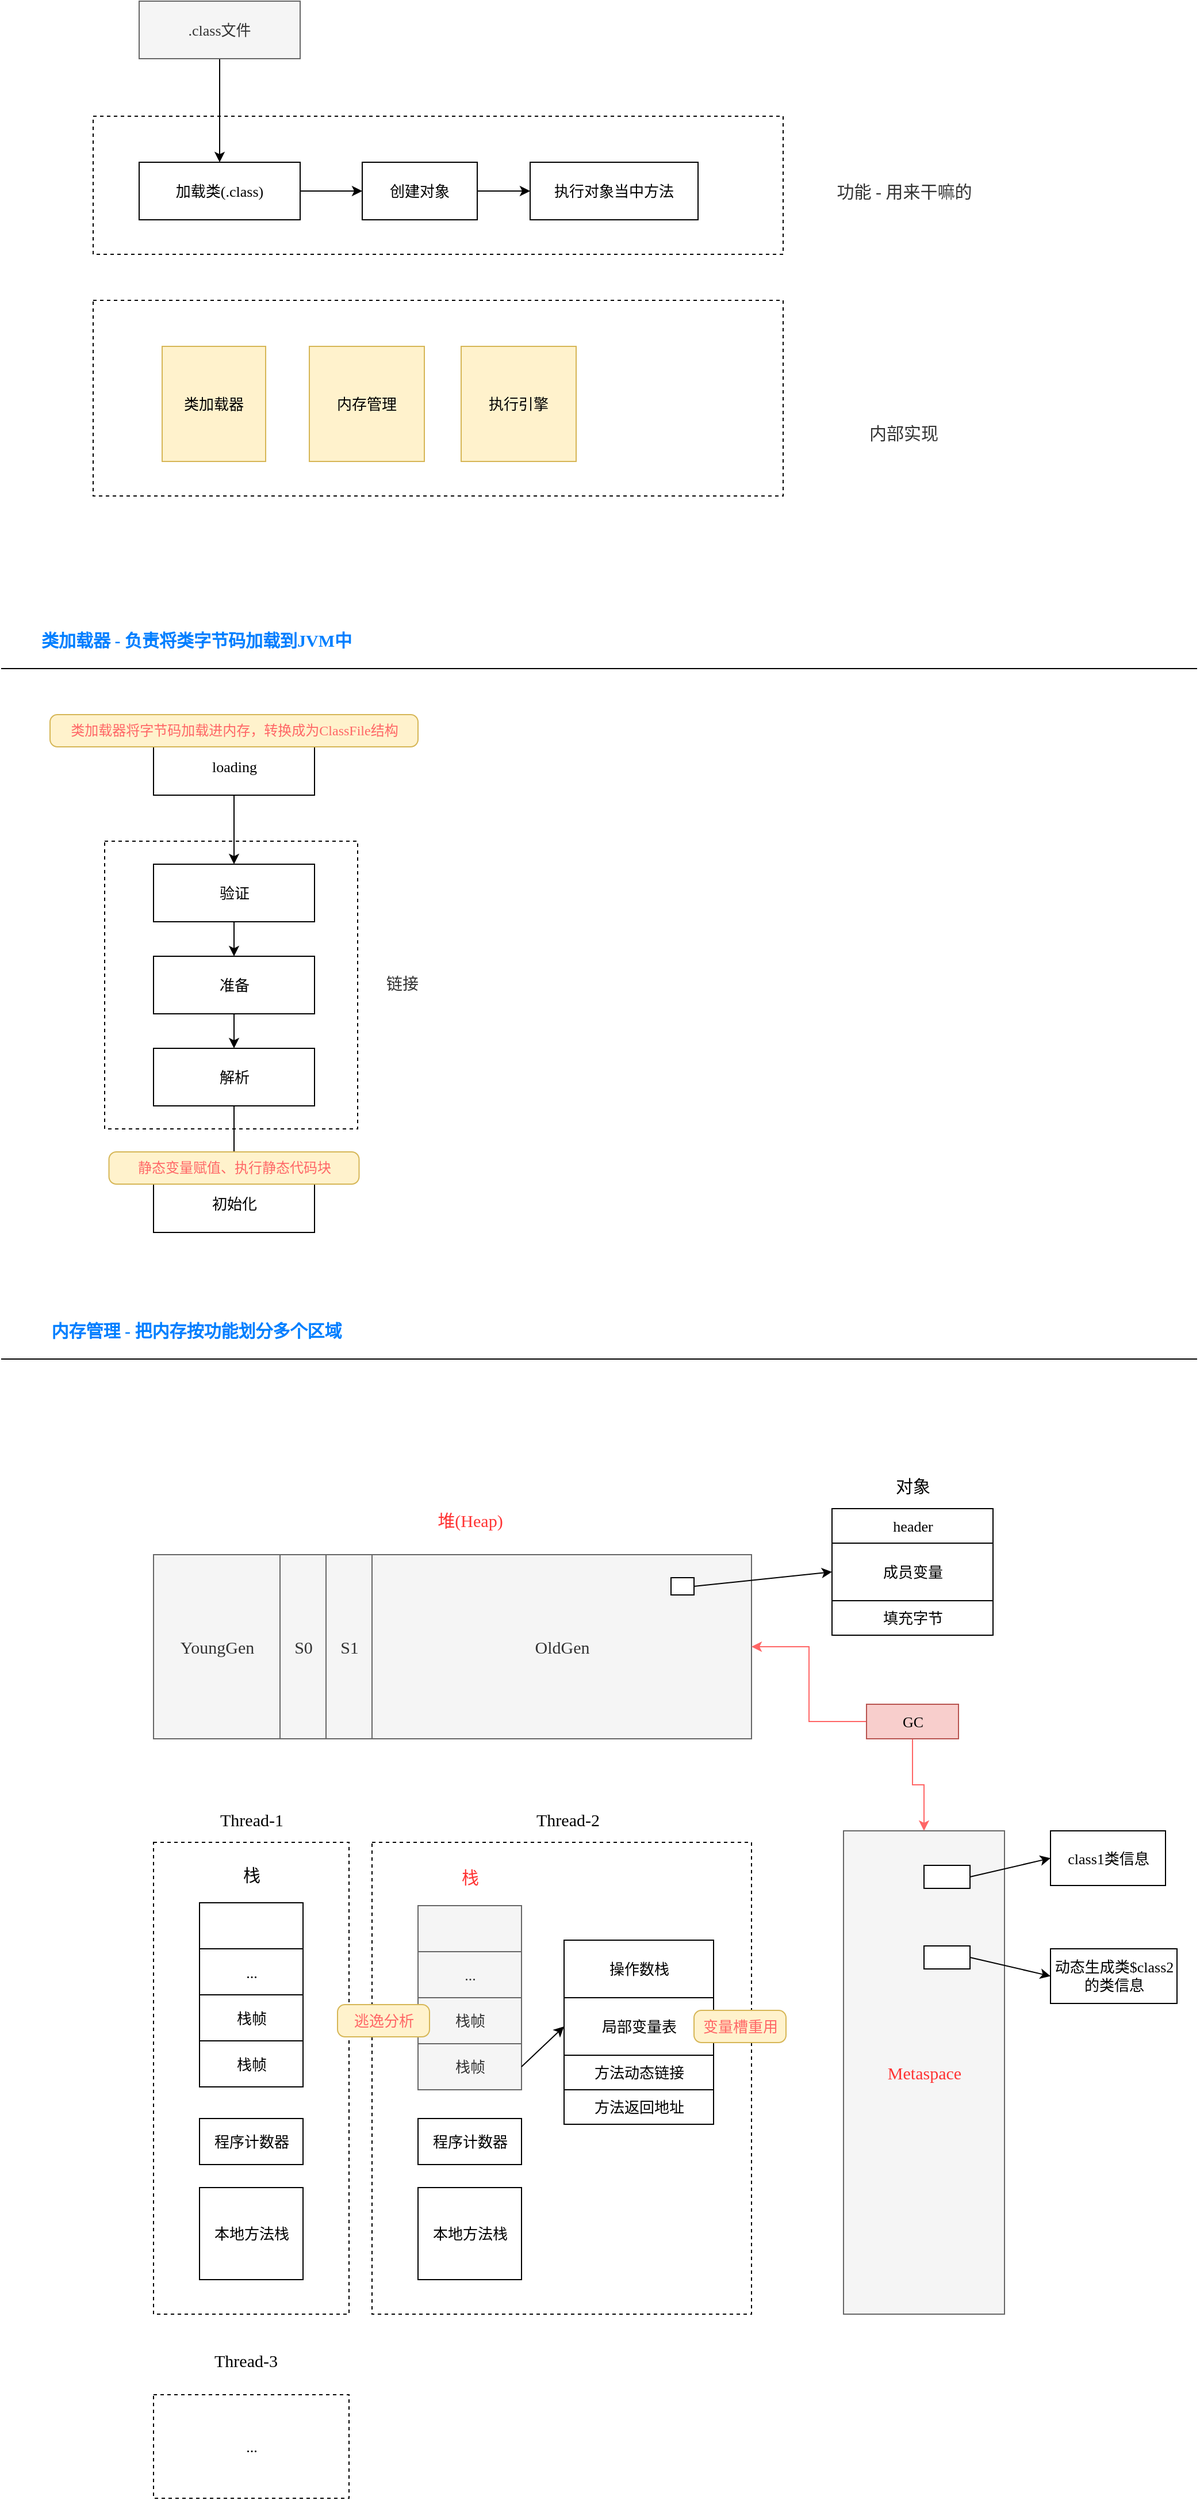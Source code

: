 <mxfile version="13.4.0" type="device" pages="5"><diagram id="g4QKThxSxuUQGL_lSGQT" name="JVM是什么"><mxGraphModel dx="1426" dy="808" grid="1" gridSize="10" guides="1" tooltips="1" connect="1" arrows="1" fold="1" page="1" pageScale="1" pageWidth="827" pageHeight="1169" math="0" shadow="0"><root><mxCell id="FBKR4dXiSqlgXuz6VVqb-0"/><mxCell id="FBKR4dXiSqlgXuz6VVqb-1" parent="FBKR4dXiSqlgXuz6VVqb-0"/><mxCell id="VWfeeTHueOdJGQv1RZqC-5" value="" style="rounded=0;whiteSpace=wrap;html=1;fontSize=13;fillColor=none;dashed=1;" parent="FBKR4dXiSqlgXuz6VVqb-1" vertex="1"><mxGeometry x="90" y="790" width="220" height="250" as="geometry"/></mxCell><mxCell id="ov-Nrsdb980Jmng6dTk7-1" value="" style="rounded=0;whiteSpace=wrap;html=1;fontSize=13;fillColor=none;dashed=1;" parent="FBKR4dXiSqlgXuz6VVqb-1" vertex="1"><mxGeometry x="80" y="320" width="600" height="170" as="geometry"/></mxCell><mxCell id="Ud4E38Dovy2xdrdDO739-0" value="" style="rounded=0;whiteSpace=wrap;html=1;fontSize=13;fillColor=none;dashed=1;" parent="FBKR4dXiSqlgXuz6VVqb-1" vertex="1"><mxGeometry x="80" y="160" width="600" height="120" as="geometry"/></mxCell><mxCell id="gfr271A7lT36QBHL25q2-2" value="" style="edgeStyle=orthogonalEdgeStyle;rounded=0;orthogonalLoop=1;jettySize=auto;html=1;endArrow=classic;endFill=1;" parent="FBKR4dXiSqlgXuz6VVqb-1" source="gfr271A7lT36QBHL25q2-0" target="gfr271A7lT36QBHL25q2-1" edge="1"><mxGeometry relative="1" as="geometry"/></mxCell><mxCell id="gfr271A7lT36QBHL25q2-0" value="&lt;font face=&quot;menlo&quot;&gt;加载类(.class)&lt;/font&gt;" style="rounded=0;whiteSpace=wrap;html=1;fontSize=13;" parent="FBKR4dXiSqlgXuz6VVqb-1" vertex="1"><mxGeometry x="120" y="200" width="140" height="50" as="geometry"/></mxCell><mxCell id="gfr271A7lT36QBHL25q2-4" value="" style="edgeStyle=orthogonalEdgeStyle;rounded=0;orthogonalLoop=1;jettySize=auto;html=1;endArrow=classic;endFill=1;" parent="FBKR4dXiSqlgXuz6VVqb-1" source="gfr271A7lT36QBHL25q2-1" target="gfr271A7lT36QBHL25q2-3" edge="1"><mxGeometry relative="1" as="geometry"/></mxCell><mxCell id="gfr271A7lT36QBHL25q2-1" value="&lt;font face=&quot;menlo&quot;&gt;创建对象&lt;/font&gt;" style="rounded=0;whiteSpace=wrap;html=1;fontSize=13;" parent="FBKR4dXiSqlgXuz6VVqb-1" vertex="1"><mxGeometry x="314" y="200" width="100" height="50" as="geometry"/></mxCell><mxCell id="gfr271A7lT36QBHL25q2-3" value="&lt;font face=&quot;menlo&quot;&gt;执行对象当中方法&lt;/font&gt;" style="rounded=0;whiteSpace=wrap;html=1;fontSize=13;" parent="FBKR4dXiSqlgXuz6VVqb-1" vertex="1"><mxGeometry x="460" y="200" width="146" height="50" as="geometry"/></mxCell><mxCell id="ov-Nrsdb980Jmng6dTk7-0" value="&lt;font color=&quot;#333333&quot; face=&quot;menlo&quot;&gt;&lt;span style=&quot;font-size: 15px&quot;&gt;功能 - 用来干嘛的&lt;/span&gt;&lt;/font&gt;" style="text;html=1;strokeColor=none;fillColor=none;align=center;verticalAlign=middle;whiteSpace=wrap;rounded=0;" parent="FBKR4dXiSqlgXuz6VVqb-1" vertex="1"><mxGeometry x="713.5" y="210" width="143" height="30" as="geometry"/></mxCell><mxCell id="ov-Nrsdb980Jmng6dTk7-2" value="&lt;font face=&quot;menlo&quot;&gt;类加载器&lt;/font&gt;" style="rounded=0;whiteSpace=wrap;html=1;fontSize=13;fillColor=#fff2cc;strokeColor=#d6b656;" parent="FBKR4dXiSqlgXuz6VVqb-1" vertex="1"><mxGeometry x="140" y="360" width="90" height="100" as="geometry"/></mxCell><mxCell id="ov-Nrsdb980Jmng6dTk7-3" value="&lt;font face=&quot;menlo&quot;&gt;内存管理&lt;/font&gt;" style="rounded=0;whiteSpace=wrap;html=1;fontSize=13;fillColor=#fff2cc;strokeColor=#d6b656;" parent="FBKR4dXiSqlgXuz6VVqb-1" vertex="1"><mxGeometry x="268" y="360" width="100" height="100" as="geometry"/></mxCell><mxCell id="ov-Nrsdb980Jmng6dTk7-4" value="&lt;span style=&quot;color: rgb(51 , 51 , 51) ; font-family: &amp;#34;menlo&amp;#34; ; font-size: 15px&quot;&gt;内部实现&lt;/span&gt;" style="text;html=1;strokeColor=none;fillColor=none;align=center;verticalAlign=middle;whiteSpace=wrap;rounded=0;" parent="FBKR4dXiSqlgXuz6VVqb-1" vertex="1"><mxGeometry x="725" y="420" width="120" height="30" as="geometry"/></mxCell><mxCell id="ov-Nrsdb980Jmng6dTk7-5" value="&lt;font face=&quot;menlo&quot;&gt;执行引擎&lt;/font&gt;" style="rounded=0;whiteSpace=wrap;html=1;fontSize=13;fillColor=#fff2cc;strokeColor=#d6b656;" parent="FBKR4dXiSqlgXuz6VVqb-1" vertex="1"><mxGeometry x="400" y="360" width="100" height="100" as="geometry"/></mxCell><mxCell id="ov-Nrsdb980Jmng6dTk7-7" style="edgeStyle=orthogonalEdgeStyle;rounded=0;orthogonalLoop=1;jettySize=auto;html=1;exitX=0.5;exitY=1;exitDx=0;exitDy=0;entryX=0.5;entryY=0;entryDx=0;entryDy=0;endArrow=classic;endFill=1;" parent="FBKR4dXiSqlgXuz6VVqb-1" source="ov-Nrsdb980Jmng6dTk7-6" target="gfr271A7lT36QBHL25q2-0" edge="1"><mxGeometry relative="1" as="geometry"/></mxCell><mxCell id="ov-Nrsdb980Jmng6dTk7-6" value="&lt;font face=&quot;menlo&quot;&gt;.class文件&lt;/font&gt;" style="rounded=0;whiteSpace=wrap;html=1;fontSize=13;fillColor=#f5f5f5;strokeColor=#666666;fontColor=#333333;" parent="FBKR4dXiSqlgXuz6VVqb-1" vertex="1"><mxGeometry x="120" y="60" width="140" height="50" as="geometry"/></mxCell><mxCell id="uL7UCp9Wb_hu9ZLkv_r7-0" value="" style="endArrow=none;html=1;" parent="FBKR4dXiSqlgXuz6VVqb-1" edge="1"><mxGeometry width="50" height="50" relative="1" as="geometry"><mxPoint y="640" as="sourcePoint"/><mxPoint x="1040" y="640" as="targetPoint"/></mxGeometry></mxCell><mxCell id="uL7UCp9Wb_hu9ZLkv_r7-1" value="&lt;font face=&quot;menlo&quot; color=&quot;#007fff&quot;&gt;&lt;span style=&quot;font-size: 15px&quot;&gt;&lt;b&gt;类加载器 - 负责将类字节码加载到JVM中&lt;/b&gt;&lt;/span&gt;&lt;/font&gt;" style="text;html=1;strokeColor=none;fillColor=none;align=center;verticalAlign=middle;whiteSpace=wrap;rounded=0;" parent="FBKR4dXiSqlgXuz6VVqb-1" vertex="1"><mxGeometry x="20" y="600" width="300" height="30" as="geometry"/></mxCell><mxCell id="VWfeeTHueOdJGQv1RZqC-4" value="" style="edgeStyle=orthogonalEdgeStyle;rounded=0;orthogonalLoop=1;jettySize=auto;html=1;endArrow=classic;endFill=1;" parent="FBKR4dXiSqlgXuz6VVqb-1" source="uL7UCp9Wb_hu9ZLkv_r7-2" target="VWfeeTHueOdJGQv1RZqC-3" edge="1"><mxGeometry relative="1" as="geometry"/></mxCell><mxCell id="uL7UCp9Wb_hu9ZLkv_r7-2" value="&lt;font face=&quot;menlo&quot;&gt;loading&lt;/font&gt;" style="rounded=0;whiteSpace=wrap;html=1;fontSize=13;" parent="FBKR4dXiSqlgXuz6VVqb-1" vertex="1"><mxGeometry x="132.5" y="700" width="140" height="50" as="geometry"/></mxCell><mxCell id="VWfeeTHueOdJGQv1RZqC-8" value="" style="edgeStyle=orthogonalEdgeStyle;rounded=0;orthogonalLoop=1;jettySize=auto;html=1;endArrow=classic;endFill=1;" parent="FBKR4dXiSqlgXuz6VVqb-1" source="VWfeeTHueOdJGQv1RZqC-3" target="VWfeeTHueOdJGQv1RZqC-7" edge="1"><mxGeometry relative="1" as="geometry"/></mxCell><mxCell id="VWfeeTHueOdJGQv1RZqC-3" value="&lt;font face=&quot;menlo&quot;&gt;验证&lt;/font&gt;" style="rounded=0;whiteSpace=wrap;html=1;fontSize=13;" parent="FBKR4dXiSqlgXuz6VVqb-1" vertex="1"><mxGeometry x="132.5" y="810" width="140" height="50" as="geometry"/></mxCell><mxCell id="VWfeeTHueOdJGQv1RZqC-10" value="" style="edgeStyle=orthogonalEdgeStyle;rounded=0;orthogonalLoop=1;jettySize=auto;html=1;endArrow=classic;endFill=1;" parent="FBKR4dXiSqlgXuz6VVqb-1" source="VWfeeTHueOdJGQv1RZqC-7" target="VWfeeTHueOdJGQv1RZqC-9" edge="1"><mxGeometry relative="1" as="geometry"/></mxCell><mxCell id="VWfeeTHueOdJGQv1RZqC-7" value="&lt;font face=&quot;menlo&quot;&gt;准备&lt;/font&gt;" style="rounded=0;whiteSpace=wrap;html=1;fontSize=13;" parent="FBKR4dXiSqlgXuz6VVqb-1" vertex="1"><mxGeometry x="132.5" y="890" width="140" height="50" as="geometry"/></mxCell><mxCell id="VWfeeTHueOdJGQv1RZqC-12" value="" style="edgeStyle=orthogonalEdgeStyle;rounded=0;orthogonalLoop=1;jettySize=auto;html=1;endArrow=classic;endFill=1;" parent="FBKR4dXiSqlgXuz6VVqb-1" source="VWfeeTHueOdJGQv1RZqC-9" target="VWfeeTHueOdJGQv1RZqC-11" edge="1"><mxGeometry relative="1" as="geometry"/></mxCell><mxCell id="VWfeeTHueOdJGQv1RZqC-9" value="&lt;font face=&quot;menlo&quot;&gt;解析&lt;/font&gt;" style="rounded=0;whiteSpace=wrap;html=1;fontSize=13;" parent="FBKR4dXiSqlgXuz6VVqb-1" vertex="1"><mxGeometry x="132.5" y="970" width="140" height="50" as="geometry"/></mxCell><mxCell id="VWfeeTHueOdJGQv1RZqC-11" value="&lt;font face=&quot;menlo&quot;&gt;初始化&lt;/font&gt;" style="rounded=0;whiteSpace=wrap;html=1;fontSize=13;" parent="FBKR4dXiSqlgXuz6VVqb-1" vertex="1"><mxGeometry x="132.5" y="1080" width="140" height="50" as="geometry"/></mxCell><mxCell id="VWfeeTHueOdJGQv1RZqC-0" value="&lt;font face=&quot;menlo&quot; style=&quot;font-size: 12px&quot; color=&quot;#ff6666&quot;&gt;类加载器将字节码加载进内存，转换成为ClassFile结构&lt;/font&gt;" style="rounded=1;whiteSpace=wrap;html=1;fillColor=#fff2cc;arcSize=23;imageHeight=24;strokeColor=#d6b656;" parent="FBKR4dXiSqlgXuz6VVqb-1" vertex="1"><mxGeometry x="42.5" y="680" width="320" height="28" as="geometry"/></mxCell><mxCell id="VWfeeTHueOdJGQv1RZqC-6" value="&lt;font color=&quot;#333333&quot; face=&quot;menlo&quot; style=&quot;font-size: 14px&quot;&gt;链接&lt;/font&gt;" style="text;html=1;strokeColor=none;fillColor=none;align=center;verticalAlign=middle;whiteSpace=wrap;rounded=0;" parent="FBKR4dXiSqlgXuz6VVqb-1" vertex="1"><mxGeometry x="314" y="900" width="70" height="30" as="geometry"/></mxCell><mxCell id="VWfeeTHueOdJGQv1RZqC-13" value="&lt;font face=&quot;menlo&quot; style=&quot;font-size: 12px&quot; color=&quot;#ff6666&quot;&gt;静态变量赋值、执行静态代码块&lt;/font&gt;" style="rounded=1;whiteSpace=wrap;html=1;fillColor=#fff2cc;arcSize=23;imageHeight=24;strokeColor=#d6b656;" parent="FBKR4dXiSqlgXuz6VVqb-1" vertex="1"><mxGeometry x="93.75" y="1060" width="217.5" height="28" as="geometry"/></mxCell><mxCell id="NbDYoJqqmXk-J1r9_XEY-0" value="" style="rounded=0;whiteSpace=wrap;html=1;fontSize=13;fillColor=none;dashed=1;" parent="FBKR4dXiSqlgXuz6VVqb-1" vertex="1"><mxGeometry x="132.5" y="1660" width="170" height="410" as="geometry"/></mxCell><mxCell id="NbDYoJqqmXk-J1r9_XEY-1" value="" style="rounded=0;whiteSpace=wrap;html=1;fontSize=13;fillColor=none;dashed=1;" parent="FBKR4dXiSqlgXuz6VVqb-1" vertex="1"><mxGeometry x="322.5" y="1660" width="330" height="410" as="geometry"/></mxCell><mxCell id="NbDYoJqqmXk-J1r9_XEY-2" value="" style="rounded=0;whiteSpace=wrap;html=1;fontSize=13;fillColor=#f5f5f5;strokeColor=#666666;fontColor=#333333;" parent="FBKR4dXiSqlgXuz6VVqb-1" vertex="1"><mxGeometry x="132.5" y="1410" width="520" height="160" as="geometry"/></mxCell><mxCell id="NbDYoJqqmXk-J1r9_XEY-3" value="" style="rounded=0;whiteSpace=wrap;html=1;fontSize=13;fillColor=#f5f5f5;strokeColor=#666666;fontColor=#333333;" parent="FBKR4dXiSqlgXuz6VVqb-1" vertex="1"><mxGeometry x="362.5" y="1715" width="90" height="160" as="geometry"/></mxCell><mxCell id="NbDYoJqqmXk-J1r9_XEY-4" value="&lt;font face=&quot;menlo&quot;&gt;栈帧&lt;/font&gt;" style="rounded=0;whiteSpace=wrap;html=1;fontSize=13;fillColor=#f5f5f5;strokeColor=#666666;fontColor=#333333;" parent="FBKR4dXiSqlgXuz6VVqb-1" vertex="1"><mxGeometry x="362.5" y="1835" width="90" height="40" as="geometry"/></mxCell><mxCell id="NbDYoJqqmXk-J1r9_XEY-5" value="" style="rounded=0;whiteSpace=wrap;html=1;fontSize=13;" parent="FBKR4dXiSqlgXuz6VVqb-1" vertex="1"><mxGeometry x="489.5" y="1745" width="130" height="160" as="geometry"/></mxCell><mxCell id="NbDYoJqqmXk-J1r9_XEY-6" value="&lt;font face=&quot;menlo&quot;&gt;操作数栈&lt;/font&gt;" style="rounded=0;whiteSpace=wrap;html=1;fontSize=13;" parent="FBKR4dXiSqlgXuz6VVqb-1" vertex="1"><mxGeometry x="489.5" y="1745" width="130" height="50" as="geometry"/></mxCell><mxCell id="NbDYoJqqmXk-J1r9_XEY-7" value="&lt;font face=&quot;menlo&quot;&gt;局部变量表&lt;/font&gt;" style="rounded=0;whiteSpace=wrap;html=1;fontSize=13;" parent="FBKR4dXiSqlgXuz6VVqb-1" vertex="1"><mxGeometry x="489.5" y="1795" width="130" height="50" as="geometry"/></mxCell><mxCell id="NbDYoJqqmXk-J1r9_XEY-8" value="&lt;font face=&quot;menlo&quot;&gt;方法动态链接&lt;/font&gt;" style="rounded=0;whiteSpace=wrap;html=1;fontSize=13;" parent="FBKR4dXiSqlgXuz6VVqb-1" vertex="1"><mxGeometry x="489.5" y="1845" width="130" height="30" as="geometry"/></mxCell><mxCell id="NbDYoJqqmXk-J1r9_XEY-9" value="&lt;font face=&quot;menlo&quot;&gt;方法返回地址&lt;/font&gt;" style="rounded=0;whiteSpace=wrap;html=1;fontSize=13;" parent="FBKR4dXiSqlgXuz6VVqb-1" vertex="1"><mxGeometry x="489.5" y="1875" width="130" height="30" as="geometry"/></mxCell><mxCell id="NbDYoJqqmXk-J1r9_XEY-10" value="&lt;font face=&quot;menlo&quot;&gt;栈帧&lt;/font&gt;" style="rounded=0;whiteSpace=wrap;html=1;fontSize=13;fillColor=#f5f5f5;strokeColor=#666666;fontColor=#333333;" parent="FBKR4dXiSqlgXuz6VVqb-1" vertex="1"><mxGeometry x="362.5" y="1795" width="90" height="40" as="geometry"/></mxCell><mxCell id="NbDYoJqqmXk-J1r9_XEY-11" value="&lt;font face=&quot;menlo&quot;&gt;...&lt;/font&gt;" style="rounded=0;whiteSpace=wrap;html=1;fontSize=13;fillColor=#f5f5f5;strokeColor=#666666;fontColor=#333333;" parent="FBKR4dXiSqlgXuz6VVqb-1" vertex="1"><mxGeometry x="362.5" y="1755" width="90" height="40" as="geometry"/></mxCell><mxCell id="NbDYoJqqmXk-J1r9_XEY-12" value="&lt;font face=&quot;menlo&quot; style=&quot;font-size: 15px&quot;&gt;栈&lt;/font&gt;" style="text;html=1;strokeColor=none;fillColor=none;align=center;verticalAlign=middle;whiteSpace=wrap;rounded=0;fontColor=#FF3333;" parent="FBKR4dXiSqlgXuz6VVqb-1" vertex="1"><mxGeometry x="387.5" y="1680" width="40" height="20" as="geometry"/></mxCell><mxCell id="NbDYoJqqmXk-J1r9_XEY-13" value="&lt;font face=&quot;menlo&quot;&gt;header&lt;/font&gt;" style="rounded=0;whiteSpace=wrap;html=1;fontSize=13;" parent="FBKR4dXiSqlgXuz6VVqb-1" vertex="1"><mxGeometry x="722.5" y="1370" width="140" height="30" as="geometry"/></mxCell><mxCell id="NbDYoJqqmXk-J1r9_XEY-14" value="&lt;font face=&quot;menlo&quot;&gt;成员变量&lt;/font&gt;" style="rounded=0;whiteSpace=wrap;html=1;fontSize=13;" parent="FBKR4dXiSqlgXuz6VVqb-1" vertex="1"><mxGeometry x="722.5" y="1400" width="140" height="50" as="geometry"/></mxCell><mxCell id="NbDYoJqqmXk-J1r9_XEY-15" value="&lt;font face=&quot;menlo&quot;&gt;填充字节&lt;/font&gt;" style="rounded=0;whiteSpace=wrap;html=1;fontSize=13;" parent="FBKR4dXiSqlgXuz6VVqb-1" vertex="1"><mxGeometry x="722.5" y="1450" width="140" height="30" as="geometry"/></mxCell><mxCell id="NbDYoJqqmXk-J1r9_XEY-16" value="" style="endArrow=classic;html=1;exitX=1;exitY=0.5;exitDx=0;exitDy=0;entryX=0;entryY=0.5;entryDx=0;entryDy=0;" parent="FBKR4dXiSqlgXuz6VVqb-1" source="NbDYoJqqmXk-J1r9_XEY-4" target="NbDYoJqqmXk-J1r9_XEY-7" edge="1"><mxGeometry width="50" height="50" relative="1" as="geometry"><mxPoint x="522.5" y="1696.25" as="sourcePoint"/><mxPoint x="642.5" y="1683.75" as="targetPoint"/></mxGeometry></mxCell><mxCell id="NbDYoJqqmXk-J1r9_XEY-17" value="" style="rounded=0;whiteSpace=wrap;html=1;fontSize=13;" parent="FBKR4dXiSqlgXuz6VVqb-1" vertex="1"><mxGeometry x="172.5" y="1712.5" width="90" height="160" as="geometry"/></mxCell><mxCell id="NbDYoJqqmXk-J1r9_XEY-18" value="&lt;font face=&quot;menlo&quot;&gt;栈帧&lt;/font&gt;" style="rounded=0;whiteSpace=wrap;html=1;fontSize=13;" parent="FBKR4dXiSqlgXuz6VVqb-1" vertex="1"><mxGeometry x="172.5" y="1832.5" width="90" height="40" as="geometry"/></mxCell><mxCell id="NbDYoJqqmXk-J1r9_XEY-19" value="&lt;font face=&quot;menlo&quot;&gt;栈帧&lt;/font&gt;" style="rounded=0;whiteSpace=wrap;html=1;fontSize=13;" parent="FBKR4dXiSqlgXuz6VVqb-1" vertex="1"><mxGeometry x="172.5" y="1792.5" width="90" height="40" as="geometry"/></mxCell><mxCell id="NbDYoJqqmXk-J1r9_XEY-20" value="&lt;font face=&quot;menlo&quot;&gt;...&lt;/font&gt;" style="rounded=0;whiteSpace=wrap;html=1;fontSize=13;" parent="FBKR4dXiSqlgXuz6VVqb-1" vertex="1"><mxGeometry x="172.5" y="1752.5" width="90" height="40" as="geometry"/></mxCell><mxCell id="NbDYoJqqmXk-J1r9_XEY-21" value="&lt;font face=&quot;menlo&quot; style=&quot;font-size: 15px&quot;&gt;栈&lt;/font&gt;" style="text;html=1;strokeColor=none;fillColor=none;align=center;verticalAlign=middle;whiteSpace=wrap;rounded=0;" parent="FBKR4dXiSqlgXuz6VVqb-1" vertex="1"><mxGeometry x="197.5" y="1677.5" width="40" height="20" as="geometry"/></mxCell><mxCell id="NbDYoJqqmXk-J1r9_XEY-22" value="&lt;font face=&quot;menlo&quot;&gt;程序计数器&lt;/font&gt;" style="rounded=0;whiteSpace=wrap;html=1;fontSize=13;" parent="FBKR4dXiSqlgXuz6VVqb-1" vertex="1"><mxGeometry x="362.5" y="1900" width="90" height="40" as="geometry"/></mxCell><mxCell id="NbDYoJqqmXk-J1r9_XEY-23" value="&lt;font face=&quot;menlo&quot;&gt;本地方法栈&lt;/font&gt;" style="rounded=0;whiteSpace=wrap;html=1;fontSize=13;" parent="FBKR4dXiSqlgXuz6VVqb-1" vertex="1"><mxGeometry x="362.5" y="1960" width="90" height="80" as="geometry"/></mxCell><mxCell id="NbDYoJqqmXk-J1r9_XEY-24" value="&lt;font face=&quot;menlo&quot;&gt;程序计数器&lt;/font&gt;" style="rounded=0;whiteSpace=wrap;html=1;fontSize=13;" parent="FBKR4dXiSqlgXuz6VVqb-1" vertex="1"><mxGeometry x="172.5" y="1900" width="90" height="40" as="geometry"/></mxCell><mxCell id="NbDYoJqqmXk-J1r9_XEY-25" value="&lt;font face=&quot;menlo&quot;&gt;本地方法栈&lt;/font&gt;" style="rounded=0;whiteSpace=wrap;html=1;fontSize=13;" parent="FBKR4dXiSqlgXuz6VVqb-1" vertex="1"><mxGeometry x="172.5" y="1960" width="90" height="80" as="geometry"/></mxCell><mxCell id="NbDYoJqqmXk-J1r9_XEY-26" value="&lt;font face=&quot;menlo&quot; style=&quot;font-size: 15px&quot;&gt;Thread-1&lt;/font&gt;" style="text;html=1;strokeColor=none;fillColor=none;align=center;verticalAlign=middle;whiteSpace=wrap;rounded=0;" parent="FBKR4dXiSqlgXuz6VVqb-1" vertex="1"><mxGeometry x="167.5" y="1630" width="100" height="20" as="geometry"/></mxCell><mxCell id="NbDYoJqqmXk-J1r9_XEY-27" value="&lt;font face=&quot;menlo&quot; style=&quot;font-size: 15px&quot;&gt;Thread-2&lt;/font&gt;" style="text;html=1;strokeColor=none;fillColor=none;align=center;verticalAlign=middle;whiteSpace=wrap;rounded=0;" parent="FBKR4dXiSqlgXuz6VVqb-1" vertex="1"><mxGeometry x="442.5" y="1630" width="100" height="20" as="geometry"/></mxCell><mxCell id="NbDYoJqqmXk-J1r9_XEY-28" value="&lt;font face=&quot;menlo&quot;&gt;...&lt;/font&gt;" style="rounded=0;whiteSpace=wrap;html=1;fontSize=13;fillColor=none;dashed=1;" parent="FBKR4dXiSqlgXuz6VVqb-1" vertex="1"><mxGeometry x="132.5" y="2140" width="170" height="90" as="geometry"/></mxCell><mxCell id="NbDYoJqqmXk-J1r9_XEY-29" value="&lt;font face=&quot;menlo&quot; style=&quot;font-size: 15px&quot;&gt;Thread-3&lt;/font&gt;" style="text;html=1;strokeColor=none;fillColor=none;align=center;verticalAlign=middle;whiteSpace=wrap;rounded=0;" parent="FBKR4dXiSqlgXuz6VVqb-1" vertex="1"><mxGeometry x="162.5" y="2100" width="100" height="20" as="geometry"/></mxCell><mxCell id="NbDYoJqqmXk-J1r9_XEY-30" value="&lt;font face=&quot;menlo&quot; style=&quot;font-size: 13px&quot; color=&quot;#ff6666&quot;&gt;变量槽重用&lt;/font&gt;" style="rounded=1;whiteSpace=wrap;html=1;fillColor=#fff2cc;arcSize=23;imageHeight=24;strokeColor=#d6b656;" parent="FBKR4dXiSqlgXuz6VVqb-1" vertex="1"><mxGeometry x="602.5" y="1806" width="80" height="28" as="geometry"/></mxCell><mxCell id="NbDYoJqqmXk-J1r9_XEY-31" value="&lt;font face=&quot;menlo&quot; style=&quot;font-size: 13px&quot; color=&quot;#ff6666&quot;&gt;逃逸分析&lt;/font&gt;" style="rounded=1;whiteSpace=wrap;html=1;fillColor=#fff2cc;arcSize=23;imageHeight=24;strokeColor=#d6b656;" parent="FBKR4dXiSqlgXuz6VVqb-1" vertex="1"><mxGeometry x="292.5" y="1801" width="80" height="28" as="geometry"/></mxCell><mxCell id="NbDYoJqqmXk-J1r9_XEY-32" value="&lt;font face=&quot;menlo&quot; style=&quot;font-size: 15px&quot;&gt;对象&lt;/font&gt;" style="text;html=1;strokeColor=none;fillColor=none;align=center;verticalAlign=middle;whiteSpace=wrap;rounded=0;" parent="FBKR4dXiSqlgXuz6VVqb-1" vertex="1"><mxGeometry x="742.5" y="1340" width="100" height="20" as="geometry"/></mxCell><mxCell id="NbDYoJqqmXk-J1r9_XEY-33" value="&lt;font face=&quot;menlo&quot; style=&quot;font-size: 15px&quot; color=&quot;#ff3333&quot;&gt;Metaspace&lt;/font&gt;" style="rounded=0;whiteSpace=wrap;html=1;fontSize=13;fillColor=#f5f5f5;strokeColor=#666666;fontColor=#333333;" parent="FBKR4dXiSqlgXuz6VVqb-1" vertex="1"><mxGeometry x="732.5" y="1650" width="140" height="420" as="geometry"/></mxCell><mxCell id="NbDYoJqqmXk-J1r9_XEY-34" value="" style="rounded=0;whiteSpace=wrap;html=1;fontSize=13;" parent="FBKR4dXiSqlgXuz6VVqb-1" vertex="1"><mxGeometry x="802.5" y="1680" width="40" height="20" as="geometry"/></mxCell><mxCell id="NbDYoJqqmXk-J1r9_XEY-35" value="&lt;font face=&quot;menlo&quot;&gt;class1类信息&lt;/font&gt;" style="rounded=0;whiteSpace=wrap;html=1;fontSize=13;" parent="FBKR4dXiSqlgXuz6VVqb-1" vertex="1"><mxGeometry x="912.5" y="1650" width="100" height="47.5" as="geometry"/></mxCell><mxCell id="NbDYoJqqmXk-J1r9_XEY-36" value="" style="endArrow=classic;html=1;exitX=1;exitY=0.5;exitDx=0;exitDy=0;entryX=0;entryY=0.5;entryDx=0;entryDy=0;" parent="FBKR4dXiSqlgXuz6VVqb-1" source="NbDYoJqqmXk-J1r9_XEY-34" target="NbDYoJqqmXk-J1r9_XEY-35" edge="1"><mxGeometry width="50" height="50" relative="1" as="geometry"><mxPoint x="1142.5" y="1890" as="sourcePoint"/><mxPoint x="1192.5" y="1840" as="targetPoint"/></mxGeometry></mxCell><mxCell id="NbDYoJqqmXk-J1r9_XEY-37" value="" style="rounded=0;whiteSpace=wrap;html=1;fontSize=13;" parent="FBKR4dXiSqlgXuz6VVqb-1" vertex="1"><mxGeometry x="802.5" y="1750" width="40" height="20" as="geometry"/></mxCell><mxCell id="NbDYoJqqmXk-J1r9_XEY-38" value="&lt;font face=&quot;menlo&quot;&gt;动态生成类$class2的类信息&lt;/font&gt;" style="rounded=0;whiteSpace=wrap;html=1;fontSize=13;" parent="FBKR4dXiSqlgXuz6VVqb-1" vertex="1"><mxGeometry x="912.5" y="1752.5" width="110" height="47.5" as="geometry"/></mxCell><mxCell id="NbDYoJqqmXk-J1r9_XEY-39" value="" style="endArrow=classic;html=1;exitX=1;exitY=0.5;exitDx=0;exitDy=0;entryX=0;entryY=0.5;entryDx=0;entryDy=0;" parent="FBKR4dXiSqlgXuz6VVqb-1" source="NbDYoJqqmXk-J1r9_XEY-37" target="NbDYoJqqmXk-J1r9_XEY-38" edge="1"><mxGeometry width="50" height="50" relative="1" as="geometry"><mxPoint x="1142.5" y="1960" as="sourcePoint"/><mxPoint x="1192.5" y="1910" as="targetPoint"/></mxGeometry></mxCell><mxCell id="NbDYoJqqmXk-J1r9_XEY-40" value="&lt;font face=&quot;menlo&quot; style=&quot;font-size: 15px&quot;&gt;YoungGen&lt;/font&gt;" style="rounded=0;whiteSpace=wrap;html=1;fontSize=13;fillColor=#f5f5f5;strokeColor=#666666;fontColor=#333333;" parent="FBKR4dXiSqlgXuz6VVqb-1" vertex="1"><mxGeometry x="132.5" y="1410" width="110" height="160" as="geometry"/></mxCell><mxCell id="NbDYoJqqmXk-J1r9_XEY-41" value="&lt;span style=&quot;font-family: menlo; font-size: 15px;&quot;&gt;堆(Heap)&lt;/span&gt;" style="text;html=1;strokeColor=none;fillColor=none;align=center;verticalAlign=middle;whiteSpace=wrap;rounded=0;fontColor=#FF3333;" parent="FBKR4dXiSqlgXuz6VVqb-1" vertex="1"><mxGeometry x="357.5" y="1370" width="100" height="20" as="geometry"/></mxCell><mxCell id="NbDYoJqqmXk-J1r9_XEY-42" value="&lt;font face=&quot;menlo&quot; style=&quot;font-size: 15px&quot;&gt;S0&lt;/font&gt;" style="rounded=0;whiteSpace=wrap;html=1;fontSize=13;fillColor=#f5f5f5;strokeColor=#666666;fontColor=#333333;" parent="FBKR4dXiSqlgXuz6VVqb-1" vertex="1"><mxGeometry x="242.5" y="1410" width="40" height="160" as="geometry"/></mxCell><mxCell id="NbDYoJqqmXk-J1r9_XEY-43" value="&lt;font face=&quot;menlo&quot; style=&quot;font-size: 15px&quot;&gt;S1&lt;/font&gt;" style="rounded=0;whiteSpace=wrap;html=1;fontSize=13;fillColor=#f5f5f5;strokeColor=#666666;fontColor=#333333;" parent="FBKR4dXiSqlgXuz6VVqb-1" vertex="1"><mxGeometry x="282.5" y="1410" width="40" height="160" as="geometry"/></mxCell><mxCell id="NbDYoJqqmXk-J1r9_XEY-44" value="&lt;font face=&quot;menlo&quot; style=&quot;font-size: 15px&quot;&gt;OldGen&lt;/font&gt;" style="rounded=0;whiteSpace=wrap;html=1;fontSize=13;fillColor=#f5f5f5;strokeColor=#666666;fontColor=#333333;" parent="FBKR4dXiSqlgXuz6VVqb-1" vertex="1"><mxGeometry x="322.5" y="1410" width="330" height="160" as="geometry"/></mxCell><mxCell id="NbDYoJqqmXk-J1r9_XEY-45" value="" style="endArrow=classic;html=1;exitX=1;exitY=0.5;exitDx=0;exitDy=0;entryX=0;entryY=0.5;entryDx=0;entryDy=0;" parent="FBKR4dXiSqlgXuz6VVqb-1" source="NbDYoJqqmXk-J1r9_XEY-46" target="NbDYoJqqmXk-J1r9_XEY-14" edge="1"><mxGeometry width="50" height="50" relative="1" as="geometry"><mxPoint x="912.5" y="1640" as="sourcePoint"/><mxPoint x="962.5" y="1590" as="targetPoint"/></mxGeometry></mxCell><mxCell id="NbDYoJqqmXk-J1r9_XEY-46" value="" style="rounded=0;whiteSpace=wrap;html=1;fontSize=13;" parent="FBKR4dXiSqlgXuz6VVqb-1" vertex="1"><mxGeometry x="582.5" y="1430" width="20" height="15" as="geometry"/></mxCell><mxCell id="NbDYoJqqmXk-J1r9_XEY-47" style="edgeStyle=orthogonalEdgeStyle;rounded=0;orthogonalLoop=1;jettySize=auto;html=1;exitX=0;exitY=0.5;exitDx=0;exitDy=0;entryX=1;entryY=0.5;entryDx=0;entryDy=0;strokeColor=#FF6666;" parent="FBKR4dXiSqlgXuz6VVqb-1" source="NbDYoJqqmXk-J1r9_XEY-49" target="NbDYoJqqmXk-J1r9_XEY-44" edge="1"><mxGeometry relative="1" as="geometry"/></mxCell><mxCell id="NbDYoJqqmXk-J1r9_XEY-48" style="edgeStyle=orthogonalEdgeStyle;rounded=0;orthogonalLoop=1;jettySize=auto;html=1;exitX=0.5;exitY=1;exitDx=0;exitDy=0;entryX=0.5;entryY=0;entryDx=0;entryDy=0;strokeColor=#FF6666;" parent="FBKR4dXiSqlgXuz6VVqb-1" source="NbDYoJqqmXk-J1r9_XEY-49" target="NbDYoJqqmXk-J1r9_XEY-33" edge="1"><mxGeometry relative="1" as="geometry"/></mxCell><mxCell id="NbDYoJqqmXk-J1r9_XEY-49" value="&lt;font face=&quot;menlo&quot;&gt;GC&lt;/font&gt;" style="rounded=0;whiteSpace=wrap;html=1;fontSize=13;fillColor=#f8cecc;strokeColor=#b85450;" parent="FBKR4dXiSqlgXuz6VVqb-1" vertex="1"><mxGeometry x="752.5" y="1540" width="80" height="30" as="geometry"/></mxCell><mxCell id="NbDYoJqqmXk-J1r9_XEY-50" value="" style="endArrow=none;html=1;" parent="FBKR4dXiSqlgXuz6VVqb-1" edge="1"><mxGeometry width="50" height="50" relative="1" as="geometry"><mxPoint y="1240" as="sourcePoint"/><mxPoint x="1040" y="1240" as="targetPoint"/></mxGeometry></mxCell><mxCell id="NbDYoJqqmXk-J1r9_XEY-51" value="&lt;font face=&quot;menlo&quot; color=&quot;#007fff&quot;&gt;&lt;span style=&quot;font-size: 15px&quot;&gt;&lt;b&gt;内存管理 - 把内存按功能划分多个区域&lt;/b&gt;&lt;/span&gt;&lt;/font&gt;" style="text;html=1;strokeColor=none;fillColor=none;align=center;verticalAlign=middle;whiteSpace=wrap;rounded=0;" parent="FBKR4dXiSqlgXuz6VVqb-1" vertex="1"><mxGeometry x="20" y="1200" width="300" height="30" as="geometry"/></mxCell></root></mxGraphModel></diagram><diagram id="6CxQZxluqY4VPYm0h_TS" name="java命令"><mxGraphModel dx="1426" dy="807" grid="1" gridSize="10" guides="1" tooltips="1" connect="1" arrows="1" fold="1" page="1" pageScale="1" pageWidth="827" pageHeight="1169" math="0" shadow="0"><root><mxCell id="vrmPaZRNOdtQakCky3iJ-0"/><mxCell id="vrmPaZRNOdtQakCky3iJ-1" parent="vrmPaZRNOdtQakCky3iJ-0"/><mxCell id="ARNEk9qWDV7BJdPmzNnG-19" value="" style="rounded=0;whiteSpace=wrap;html=1;fontSize=13;fillColor=none;dashed=1;" vertex="1" parent="vrmPaZRNOdtQakCky3iJ-1"><mxGeometry x="165" y="570" width="240" height="360" as="geometry"/></mxCell><mxCell id="ARNEk9qWDV7BJdPmzNnG-2" value="" style="edgeStyle=orthogonalEdgeStyle;rounded=0;orthogonalLoop=1;jettySize=auto;html=1;endArrow=classic;endFill=1;" edge="1" parent="vrmPaZRNOdtQakCky3iJ-1" source="ARNEk9qWDV7BJdPmzNnG-0" target="ARNEk9qWDV7BJdPmzNnG-1"><mxGeometry relative="1" as="geometry"/></mxCell><mxCell id="ARNEk9qWDV7BJdPmzNnG-0" value="&lt;font face=&quot;menlo&quot;&gt;java xxx.class&lt;/font&gt;" style="rounded=0;whiteSpace=wrap;html=1;fontSize=13;fillColor=#f5f5f5;strokeColor=#666666;fontColor=#333333;" vertex="1" parent="vrmPaZRNOdtQakCky3iJ-1"><mxGeometry x="200" y="120" width="170" height="50" as="geometry"/></mxCell><mxCell id="ARNEk9qWDV7BJdPmzNnG-4" value="" style="edgeStyle=orthogonalEdgeStyle;rounded=0;orthogonalLoop=1;jettySize=auto;html=1;endArrow=classic;endFill=1;" edge="1" parent="vrmPaZRNOdtQakCky3iJ-1" source="ARNEk9qWDV7BJdPmzNnG-1" target="ARNEk9qWDV7BJdPmzNnG-3"><mxGeometry relative="1" as="geometry"/></mxCell><mxCell id="ARNEk9qWDV7BJdPmzNnG-1" value="&lt;font face=&quot;menlo&quot;&gt;查找并装载JVM.dll文件&lt;/font&gt;" style="rounded=0;whiteSpace=wrap;html=1;fontSize=13;" vertex="1" parent="vrmPaZRNOdtQakCky3iJ-1"><mxGeometry x="200" y="220" width="170" height="50" as="geometry"/></mxCell><mxCell id="ARNEk9qWDV7BJdPmzNnG-6" value="" style="edgeStyle=orthogonalEdgeStyle;rounded=0;orthogonalLoop=1;jettySize=auto;html=1;endArrow=classic;endFill=1;" edge="1" parent="vrmPaZRNOdtQakCky3iJ-1" source="ARNEk9qWDV7BJdPmzNnG-3" target="ARNEk9qWDV7BJdPmzNnG-5"><mxGeometry relative="1" as="geometry"/></mxCell><mxCell id="ARNEk9qWDV7BJdPmzNnG-3" value="&lt;font face=&quot;menlo&quot;&gt;虚拟机参数解析&lt;/font&gt;" style="rounded=0;whiteSpace=wrap;html=1;fontSize=13;" vertex="1" parent="vrmPaZRNOdtQakCky3iJ-1"><mxGeometry x="200" y="303" width="170" height="50" as="geometry"/></mxCell><mxCell id="ARNEk9qWDV7BJdPmzNnG-8" value="" style="edgeStyle=orthogonalEdgeStyle;rounded=0;orthogonalLoop=1;jettySize=auto;html=1;endArrow=classic;endFill=1;" edge="1" parent="vrmPaZRNOdtQakCky3iJ-1" source="ARNEk9qWDV7BJdPmzNnG-5" target="ARNEk9qWDV7BJdPmzNnG-7"><mxGeometry relative="1" as="geometry"/></mxCell><mxCell id="ARNEk9qWDV7BJdPmzNnG-5" value="&lt;font face=&quot;menlo&quot;&gt;虚拟机参数处理和验证&lt;/font&gt;" style="rounded=0;whiteSpace=wrap;html=1;fontSize=13;" vertex="1" parent="vrmPaZRNOdtQakCky3iJ-1"><mxGeometry x="200" y="387" width="170" height="50" as="geometry"/></mxCell><mxCell id="ARNEk9qWDV7BJdPmzNnG-10" value="" style="edgeStyle=orthogonalEdgeStyle;rounded=0;orthogonalLoop=1;jettySize=auto;html=1;endArrow=classic;endFill=1;" edge="1" parent="vrmPaZRNOdtQakCky3iJ-1" source="ARNEk9qWDV7BJdPmzNnG-7" target="ARNEk9qWDV7BJdPmzNnG-9"><mxGeometry relative="1" as="geometry"/></mxCell><mxCell id="ARNEk9qWDV7BJdPmzNnG-7" value="&lt;font face=&quot;menlo&quot;&gt;设置线程栈大小&lt;/font&gt;" style="rounded=0;whiteSpace=wrap;html=1;fontSize=13;" vertex="1" parent="vrmPaZRNOdtQakCky3iJ-1"><mxGeometry x="200" y="470" width="170" height="50" as="geometry"/></mxCell><mxCell id="ARNEk9qWDV7BJdPmzNnG-12" value="" style="edgeStyle=orthogonalEdgeStyle;rounded=0;orthogonalLoop=1;jettySize=auto;html=1;endArrow=classic;endFill=1;entryX=0.5;entryY=0;entryDx=0;entryDy=0;" edge="1" parent="vrmPaZRNOdtQakCky3iJ-1" source="ARNEk9qWDV7BJdPmzNnG-9" target="ARNEk9qWDV7BJdPmzNnG-13"><mxGeometry relative="1" as="geometry"><mxPoint x="285" y="690" as="targetPoint"/></mxGeometry></mxCell><mxCell id="ARNEk9qWDV7BJdPmzNnG-9" value="&lt;font face=&quot;menlo&quot;&gt;新建JVM实例&lt;/font&gt;" style="rounded=0;whiteSpace=wrap;html=1;fontSize=13;" vertex="1" parent="vrmPaZRNOdtQakCky3iJ-1"><mxGeometry x="200" y="600" width="170" height="50" as="geometry"/></mxCell><mxCell id="ARNEk9qWDV7BJdPmzNnG-16" value="" style="edgeStyle=orthogonalEdgeStyle;rounded=0;orthogonalLoop=1;jettySize=auto;html=1;endArrow=classic;endFill=1;" edge="1" parent="vrmPaZRNOdtQakCky3iJ-1" source="ARNEk9qWDV7BJdPmzNnG-13" target="ARNEk9qWDV7BJdPmzNnG-15"><mxGeometry relative="1" as="geometry"/></mxCell><mxCell id="ARNEk9qWDV7BJdPmzNnG-13" value="&lt;font face=&quot;menlo&quot;&gt;加载主类class文件&lt;/font&gt;" style="rounded=0;whiteSpace=wrap;html=1;fontSize=13;" vertex="1" parent="vrmPaZRNOdtQakCky3iJ-1"><mxGeometry x="200" y="683" width="170" height="50" as="geometry"/></mxCell><mxCell id="ARNEk9qWDV7BJdPmzNnG-18" value="" style="edgeStyle=orthogonalEdgeStyle;rounded=0;orthogonalLoop=1;jettySize=auto;html=1;endArrow=classic;endFill=1;" edge="1" parent="vrmPaZRNOdtQakCky3iJ-1" source="ARNEk9qWDV7BJdPmzNnG-15" target="ARNEk9qWDV7BJdPmzNnG-17"><mxGeometry relative="1" as="geometry"/></mxCell><mxCell id="ARNEk9qWDV7BJdPmzNnG-15" value="&lt;font face=&quot;menlo&quot;&gt;查找main方法&lt;/font&gt;" style="rounded=0;whiteSpace=wrap;html=1;fontSize=13;" vertex="1" parent="vrmPaZRNOdtQakCky3iJ-1"><mxGeometry x="200" y="767" width="170" height="50" as="geometry"/></mxCell><mxCell id="ARNEk9qWDV7BJdPmzNnG-21" value="" style="edgeStyle=orthogonalEdgeStyle;rounded=0;orthogonalLoop=1;jettySize=auto;html=1;endArrow=classic;endFill=1;" edge="1" parent="vrmPaZRNOdtQakCky3iJ-1" source="ARNEk9qWDV7BJdPmzNnG-17" target="ARNEk9qWDV7BJdPmzNnG-20"><mxGeometry relative="1" as="geometry"/></mxCell><mxCell id="ARNEk9qWDV7BJdPmzNnG-17" value="&lt;font face=&quot;menlo&quot;&gt;执行main方法&lt;/font&gt;" style="rounded=0;whiteSpace=wrap;html=1;fontSize=13;" vertex="1" parent="vrmPaZRNOdtQakCky3iJ-1"><mxGeometry x="200" y="850" width="170" height="50" as="geometry"/></mxCell><mxCell id="ARNEk9qWDV7BJdPmzNnG-20" value="&lt;font face=&quot;menlo&quot;&gt;结束&lt;/font&gt;" style="rounded=0;whiteSpace=wrap;html=1;fontSize=13;" vertex="1" parent="vrmPaZRNOdtQakCky3iJ-1"><mxGeometry x="200" y="970" width="170" height="50" as="geometry"/></mxCell><mxCell id="o97zAb7kPlLxydvGYMo--0" value="&lt;font face=&quot;menlo&quot; style=&quot;font-size: 12px&quot; color=&quot;#ff6666&quot;&gt;类的全限定名查找,包名对应目录路径&lt;/font&gt;" style="rounded=1;whiteSpace=wrap;html=1;fillColor=#fff2cc;arcSize=23;imageHeight=24;strokeColor=#d6b656;" vertex="1" parent="vrmPaZRNOdtQakCky3iJ-1"><mxGeometry x="360" y="694" width="220" height="28" as="geometry"/></mxCell><mxCell id="o97zAb7kPlLxydvGYMo--1" value="&lt;font face=&quot;menlo&quot; style=&quot;font-size: 12px&quot; color=&quot;#ff6666&quot;&gt;java命令启动参数&lt;/font&gt;" style="rounded=1;whiteSpace=wrap;html=1;fillColor=#fff2cc;arcSize=23;imageHeight=24;strokeColor=#d6b656;" vertex="1" parent="vrmPaZRNOdtQakCky3iJ-1"><mxGeometry x="360" y="314" width="140" height="28" as="geometry"/></mxCell><mxCell id="i29p4NX6LY6jGqId8rPc-0" value="&lt;font face=&quot;menlo&quot; style=&quot;font-size: 12px&quot; color=&quot;#ff6666&quot;&gt;不同java进程不共享JVM&lt;/font&gt;" style="rounded=1;whiteSpace=wrap;html=1;fillColor=#fff2cc;arcSize=23;imageHeight=24;strokeColor=#d6b656;" vertex="1" parent="vrmPaZRNOdtQakCky3iJ-1"><mxGeometry x="360" y="611" width="160" height="28" as="geometry"/></mxCell></root></mxGraphModel></diagram><diagram id="4yrfiVYP5obWa4vjPawC" name="内存区域"><mxGraphModel dx="1426" dy="808" grid="1" gridSize="10" guides="1" tooltips="1" connect="1" arrows="1" fold="1" page="1" pageScale="1" pageWidth="827" pageHeight="1169" math="0" shadow="0"><root><mxCell id="0"/><mxCell id="1" parent="0"/><mxCell id="nJX_VReMu1H4ISNbNmQi-31" value="" style="rounded=0;whiteSpace=wrap;html=1;fontSize=13;fillColor=none;dashed=1;" parent="1" vertex="1"><mxGeometry x="440" y="410" width="170" height="410" as="geometry"/></mxCell><mxCell id="nJX_VReMu1H4ISNbNmQi-30" value="" style="rounded=0;whiteSpace=wrap;html=1;fontSize=13;fillColor=none;dashed=1;" parent="1" vertex="1"><mxGeometry x="630" y="410" width="330" height="410" as="geometry"/></mxCell><mxCell id="nJX_VReMu1H4ISNbNmQi-1" value="" style="rounded=0;whiteSpace=wrap;html=1;fontSize=13;fillColor=#f5f5f5;strokeColor=#666666;fontColor=#333333;" parent="1" vertex="1"><mxGeometry x="440" y="160" width="520" height="160" as="geometry"/></mxCell><mxCell id="nJX_VReMu1H4ISNbNmQi-2" value="" style="rounded=0;whiteSpace=wrap;html=1;fontSize=13;" parent="1" vertex="1"><mxGeometry x="670" y="465" width="90" height="160" as="geometry"/></mxCell><mxCell id="nJX_VReMu1H4ISNbNmQi-3" value="&lt;font face=&quot;menlo&quot;&gt;栈帧&lt;/font&gt;" style="rounded=0;whiteSpace=wrap;html=1;fontSize=13;" parent="1" vertex="1"><mxGeometry x="670" y="585" width="90" height="40" as="geometry"/></mxCell><mxCell id="nJX_VReMu1H4ISNbNmQi-5" value="" style="rounded=0;whiteSpace=wrap;html=1;fontSize=13;" parent="1" vertex="1"><mxGeometry x="797" y="495" width="130" height="160" as="geometry"/></mxCell><mxCell id="nJX_VReMu1H4ISNbNmQi-6" value="&lt;font face=&quot;menlo&quot;&gt;操作数栈&lt;/font&gt;" style="rounded=0;whiteSpace=wrap;html=1;fontSize=13;" parent="1" vertex="1"><mxGeometry x="797" y="495" width="130" height="50" as="geometry"/></mxCell><mxCell id="nJX_VReMu1H4ISNbNmQi-7" value="&lt;font face=&quot;menlo&quot;&gt;局部变量表&lt;/font&gt;" style="rounded=0;whiteSpace=wrap;html=1;fontSize=13;" parent="1" vertex="1"><mxGeometry x="797" y="545" width="130" height="50" as="geometry"/></mxCell><mxCell id="nJX_VReMu1H4ISNbNmQi-8" value="&lt;font face=&quot;menlo&quot;&gt;方法动态链接&lt;/font&gt;" style="rounded=0;whiteSpace=wrap;html=1;fontSize=13;" parent="1" vertex="1"><mxGeometry x="797" y="595" width="130" height="30" as="geometry"/></mxCell><mxCell id="nJX_VReMu1H4ISNbNmQi-9" value="&lt;font face=&quot;menlo&quot;&gt;方法返回地址&lt;/font&gt;" style="rounded=0;whiteSpace=wrap;html=1;fontSize=13;" parent="1" vertex="1"><mxGeometry x="797" y="625" width="130" height="30" as="geometry"/></mxCell><mxCell id="nJX_VReMu1H4ISNbNmQi-11" value="&lt;font face=&quot;menlo&quot;&gt;栈帧&lt;/font&gt;" style="rounded=0;whiteSpace=wrap;html=1;fontSize=13;" parent="1" vertex="1"><mxGeometry x="670" y="545" width="90" height="40" as="geometry"/></mxCell><mxCell id="nJX_VReMu1H4ISNbNmQi-12" value="&lt;font face=&quot;menlo&quot;&gt;...&lt;/font&gt;" style="rounded=0;whiteSpace=wrap;html=1;fontSize=13;" parent="1" vertex="1"><mxGeometry x="670" y="505" width="90" height="40" as="geometry"/></mxCell><mxCell id="nJX_VReMu1H4ISNbNmQi-13" value="&lt;font face=&quot;menlo&quot; style=&quot;font-size: 15px&quot;&gt;栈&lt;/font&gt;" style="text;html=1;strokeColor=none;fillColor=none;align=center;verticalAlign=middle;whiteSpace=wrap;rounded=0;" parent="1" vertex="1"><mxGeometry x="695" y="430" width="40" height="20" as="geometry"/></mxCell><mxCell id="nJX_VReMu1H4ISNbNmQi-16" value="&lt;font face=&quot;menlo&quot;&gt;header&lt;/font&gt;" style="rounded=0;whiteSpace=wrap;html=1;fontSize=13;" parent="1" vertex="1"><mxGeometry x="1030" y="120" width="140" height="30" as="geometry"/></mxCell><mxCell id="nJX_VReMu1H4ISNbNmQi-17" value="&lt;font face=&quot;menlo&quot;&gt;成员变量&lt;/font&gt;" style="rounded=0;whiteSpace=wrap;html=1;fontSize=13;" parent="1" vertex="1"><mxGeometry x="1030" y="150" width="140" height="50" as="geometry"/></mxCell><mxCell id="nJX_VReMu1H4ISNbNmQi-18" value="&lt;font face=&quot;menlo&quot;&gt;填充字节&lt;/font&gt;" style="rounded=0;whiteSpace=wrap;html=1;fontSize=13;" parent="1" vertex="1"><mxGeometry x="1030" y="200" width="140" height="30" as="geometry"/></mxCell><mxCell id="nJX_VReMu1H4ISNbNmQi-21" value="" style="endArrow=classic;html=1;exitX=1;exitY=0.5;exitDx=0;exitDy=0;entryX=0;entryY=0.5;entryDx=0;entryDy=0;" parent="1" source="nJX_VReMu1H4ISNbNmQi-3" target="nJX_VReMu1H4ISNbNmQi-7" edge="1"><mxGeometry width="50" height="50" relative="1" as="geometry"><mxPoint x="830" y="446.25" as="sourcePoint"/><mxPoint x="950" y="433.75" as="targetPoint"/></mxGeometry></mxCell><mxCell id="nJX_VReMu1H4ISNbNmQi-22" value="" style="rounded=0;whiteSpace=wrap;html=1;fontSize=13;" parent="1" vertex="1"><mxGeometry x="480" y="462.5" width="90" height="160" as="geometry"/></mxCell><mxCell id="nJX_VReMu1H4ISNbNmQi-23" value="&lt;font face=&quot;menlo&quot;&gt;栈帧&lt;/font&gt;" style="rounded=0;whiteSpace=wrap;html=1;fontSize=13;" parent="1" vertex="1"><mxGeometry x="480" y="582.5" width="90" height="40" as="geometry"/></mxCell><mxCell id="nJX_VReMu1H4ISNbNmQi-24" value="&lt;font face=&quot;menlo&quot;&gt;栈帧&lt;/font&gt;" style="rounded=0;whiteSpace=wrap;html=1;fontSize=13;" parent="1" vertex="1"><mxGeometry x="480" y="542.5" width="90" height="40" as="geometry"/></mxCell><mxCell id="nJX_VReMu1H4ISNbNmQi-25" value="&lt;font face=&quot;menlo&quot;&gt;...&lt;/font&gt;" style="rounded=0;whiteSpace=wrap;html=1;fontSize=13;" parent="1" vertex="1"><mxGeometry x="480" y="502.5" width="90" height="40" as="geometry"/></mxCell><mxCell id="nJX_VReMu1H4ISNbNmQi-26" value="&lt;font face=&quot;menlo&quot; style=&quot;font-size: 15px&quot;&gt;栈&lt;/font&gt;" style="text;html=1;strokeColor=none;fillColor=none;align=center;verticalAlign=middle;whiteSpace=wrap;rounded=0;" parent="1" vertex="1"><mxGeometry x="505" y="427.5" width="40" height="20" as="geometry"/></mxCell><mxCell id="nJX_VReMu1H4ISNbNmQi-27" value="&lt;font face=&quot;menlo&quot;&gt;程序计数器&lt;/font&gt;" style="rounded=0;whiteSpace=wrap;html=1;fontSize=13;" parent="1" vertex="1"><mxGeometry x="670" y="650" width="90" height="40" as="geometry"/></mxCell><mxCell id="nJX_VReMu1H4ISNbNmQi-29" value="&lt;font face=&quot;menlo&quot;&gt;本地方法栈&lt;/font&gt;" style="rounded=0;whiteSpace=wrap;html=1;fontSize=13;" parent="1" vertex="1"><mxGeometry x="670" y="710" width="90" height="80" as="geometry"/></mxCell><mxCell id="nJX_VReMu1H4ISNbNmQi-32" value="&lt;font face=&quot;menlo&quot;&gt;程序计数器&lt;/font&gt;" style="rounded=0;whiteSpace=wrap;html=1;fontSize=13;" parent="1" vertex="1"><mxGeometry x="480" y="650" width="90" height="40" as="geometry"/></mxCell><mxCell id="nJX_VReMu1H4ISNbNmQi-33" value="&lt;font face=&quot;menlo&quot;&gt;本地方法栈&lt;/font&gt;" style="rounded=0;whiteSpace=wrap;html=1;fontSize=13;" parent="1" vertex="1"><mxGeometry x="480" y="710" width="90" height="80" as="geometry"/></mxCell><mxCell id="nJX_VReMu1H4ISNbNmQi-34" value="&lt;font face=&quot;menlo&quot; style=&quot;font-size: 15px&quot;&gt;Thread-1&lt;/font&gt;" style="text;html=1;strokeColor=none;fillColor=none;align=center;verticalAlign=middle;whiteSpace=wrap;rounded=0;" parent="1" vertex="1"><mxGeometry x="475" y="380" width="100" height="20" as="geometry"/></mxCell><mxCell id="nJX_VReMu1H4ISNbNmQi-35" value="&lt;font face=&quot;menlo&quot; style=&quot;font-size: 15px&quot;&gt;Thread-2&lt;/font&gt;" style="text;html=1;strokeColor=none;fillColor=none;align=center;verticalAlign=middle;whiteSpace=wrap;rounded=0;" parent="1" vertex="1"><mxGeometry x="750" y="380" width="100" height="20" as="geometry"/></mxCell><mxCell id="nJX_VReMu1H4ISNbNmQi-36" value="&lt;font face=&quot;menlo&quot;&gt;...&lt;/font&gt;" style="rounded=0;whiteSpace=wrap;html=1;fontSize=13;fillColor=none;dashed=1;" parent="1" vertex="1"><mxGeometry x="440" y="890" width="170" height="90" as="geometry"/></mxCell><mxCell id="nJX_VReMu1H4ISNbNmQi-37" value="&lt;font face=&quot;menlo&quot; style=&quot;font-size: 15px&quot;&gt;Thread-3&lt;/font&gt;" style="text;html=1;strokeColor=none;fillColor=none;align=center;verticalAlign=middle;whiteSpace=wrap;rounded=0;" parent="1" vertex="1"><mxGeometry x="470" y="850" width="100" height="20" as="geometry"/></mxCell><mxCell id="nJX_VReMu1H4ISNbNmQi-40" value="&lt;font face=&quot;menlo&quot; style=&quot;font-size: 13px&quot; color=&quot;#ff6666&quot;&gt;变量槽重用&lt;/font&gt;" style="rounded=1;whiteSpace=wrap;html=1;fillColor=#fff2cc;arcSize=23;imageHeight=24;strokeColor=#d6b656;" parent="1" vertex="1"><mxGeometry x="910" y="556" width="80" height="28" as="geometry"/></mxCell><mxCell id="nJX_VReMu1H4ISNbNmQi-42" value="&lt;font face=&quot;menlo&quot; style=&quot;font-size: 13px&quot; color=&quot;#ff6666&quot;&gt;逃逸分析&lt;/font&gt;" style="rounded=1;whiteSpace=wrap;html=1;fillColor=#fff2cc;arcSize=23;imageHeight=24;strokeColor=#d6b656;" parent="1" vertex="1"><mxGeometry x="600" y="551" width="80" height="28" as="geometry"/></mxCell><mxCell id="nJX_VReMu1H4ISNbNmQi-43" value="&lt;font face=&quot;menlo&quot; style=&quot;font-size: 15px&quot;&gt;对象&lt;/font&gt;" style="text;html=1;strokeColor=none;fillColor=none;align=center;verticalAlign=middle;whiteSpace=wrap;rounded=0;" parent="1" vertex="1"><mxGeometry x="1050" y="90" width="100" height="20" as="geometry"/></mxCell><mxCell id="nJX_VReMu1H4ISNbNmQi-44" value="&lt;font face=&quot;menlo&quot; style=&quot;font-size: 15px&quot;&gt;Metaspace&lt;/font&gt;" style="rounded=0;whiteSpace=wrap;html=1;fontSize=13;fillColor=#f5f5f5;strokeColor=#666666;fontColor=#333333;" parent="1" vertex="1"><mxGeometry x="1040" y="400" width="140" height="420" as="geometry"/></mxCell><mxCell id="nJX_VReMu1H4ISNbNmQi-45" value="" style="rounded=0;whiteSpace=wrap;html=1;fontSize=13;" parent="1" vertex="1"><mxGeometry x="1110" y="430" width="40" height="20" as="geometry"/></mxCell><mxCell id="nJX_VReMu1H4ISNbNmQi-47" value="&lt;font face=&quot;menlo&quot;&gt;class1类信息&lt;/font&gt;" style="rounded=0;whiteSpace=wrap;html=1;fontSize=13;" parent="1" vertex="1"><mxGeometry x="1220" y="400" width="100" height="47.5" as="geometry"/></mxCell><mxCell id="nJX_VReMu1H4ISNbNmQi-49" value="" style="endArrow=classic;html=1;exitX=1;exitY=0.5;exitDx=0;exitDy=0;entryX=0;entryY=0.5;entryDx=0;entryDy=0;" parent="1" source="nJX_VReMu1H4ISNbNmQi-45" target="nJX_VReMu1H4ISNbNmQi-47" edge="1"><mxGeometry width="50" height="50" relative="1" as="geometry"><mxPoint x="1450" y="640" as="sourcePoint"/><mxPoint x="1500" y="590" as="targetPoint"/></mxGeometry></mxCell><mxCell id="nJX_VReMu1H4ISNbNmQi-52" value="" style="rounded=0;whiteSpace=wrap;html=1;fontSize=13;" parent="1" vertex="1"><mxGeometry x="1110" y="500" width="40" height="20" as="geometry"/></mxCell><mxCell id="nJX_VReMu1H4ISNbNmQi-53" value="&lt;font face=&quot;menlo&quot;&gt;动态生成类$class2的类信息&lt;/font&gt;" style="rounded=0;whiteSpace=wrap;html=1;fontSize=13;" parent="1" vertex="1"><mxGeometry x="1220" y="502.5" width="110" height="47.5" as="geometry"/></mxCell><mxCell id="nJX_VReMu1H4ISNbNmQi-54" value="" style="endArrow=classic;html=1;exitX=1;exitY=0.5;exitDx=0;exitDy=0;entryX=0;entryY=0.5;entryDx=0;entryDy=0;" parent="1" source="nJX_VReMu1H4ISNbNmQi-52" target="nJX_VReMu1H4ISNbNmQi-53" edge="1"><mxGeometry width="50" height="50" relative="1" as="geometry"><mxPoint x="1450" y="710" as="sourcePoint"/><mxPoint x="1500" y="660" as="targetPoint"/></mxGeometry></mxCell><mxCell id="nJX_VReMu1H4ISNbNmQi-56" value="&lt;font face=&quot;menlo&quot; style=&quot;font-size: 15px&quot;&gt;Eden&lt;/font&gt;" style="rounded=0;whiteSpace=wrap;html=1;fontSize=13;fillColor=#f5f5f5;strokeColor=#666666;fontColor=#333333;" parent="1" vertex="1"><mxGeometry x="440" y="160" width="110" height="160" as="geometry"/></mxCell><mxCell id="nJX_VReMu1H4ISNbNmQi-57" value="&lt;span style=&quot;color: rgb(51 , 51 , 51) ; font-family: &amp;#34;menlo&amp;#34; ; font-size: 15px&quot;&gt;堆(Heap)&lt;/span&gt;" style="text;html=1;strokeColor=none;fillColor=none;align=center;verticalAlign=middle;whiteSpace=wrap;rounded=0;" parent="1" vertex="1"><mxGeometry x="665" y="120" width="100" height="20" as="geometry"/></mxCell><mxCell id="nJX_VReMu1H4ISNbNmQi-58" value="&lt;font face=&quot;menlo&quot; style=&quot;font-size: 15px&quot;&gt;S0&lt;/font&gt;" style="rounded=0;whiteSpace=wrap;html=1;fontSize=13;fillColor=#f5f5f5;strokeColor=#666666;fontColor=#333333;" parent="1" vertex="1"><mxGeometry x="550" y="160" width="40" height="160" as="geometry"/></mxCell><mxCell id="nJX_VReMu1H4ISNbNmQi-59" value="&lt;font face=&quot;menlo&quot; style=&quot;font-size: 15px&quot;&gt;S1&lt;/font&gt;" style="rounded=0;whiteSpace=wrap;html=1;fontSize=13;fillColor=#f5f5f5;strokeColor=#666666;fontColor=#333333;" parent="1" vertex="1"><mxGeometry x="590" y="160" width="40" height="160" as="geometry"/></mxCell><mxCell id="nJX_VReMu1H4ISNbNmQi-60" value="&lt;font face=&quot;menlo&quot; style=&quot;font-size: 15px&quot;&gt;OldGen&lt;/font&gt;" style="rounded=0;whiteSpace=wrap;html=1;fontSize=13;fillColor=#f5f5f5;strokeColor=#666666;fontColor=#333333;" parent="1" vertex="1"><mxGeometry x="630" y="160" width="330" height="160" as="geometry"/></mxCell><mxCell id="nJX_VReMu1H4ISNbNmQi-19" value="" style="endArrow=classic;html=1;exitX=1;exitY=0.5;exitDx=0;exitDy=0;entryX=0;entryY=0.5;entryDx=0;entryDy=0;" parent="1" source="nJX_VReMu1H4ISNbNmQi-14" target="nJX_VReMu1H4ISNbNmQi-17" edge="1"><mxGeometry width="50" height="50" relative="1" as="geometry"><mxPoint x="1220" y="390" as="sourcePoint"/><mxPoint x="1270" y="340" as="targetPoint"/></mxGeometry></mxCell><mxCell id="nJX_VReMu1H4ISNbNmQi-14" value="" style="rounded=0;whiteSpace=wrap;html=1;fontSize=13;" parent="1" vertex="1"><mxGeometry x="890" y="180" width="20" height="15" as="geometry"/></mxCell><mxCell id="nJX_VReMu1H4ISNbNmQi-63" style="edgeStyle=orthogonalEdgeStyle;rounded=0;orthogonalLoop=1;jettySize=auto;html=1;exitX=0;exitY=0.5;exitDx=0;exitDy=0;entryX=1;entryY=0.5;entryDx=0;entryDy=0;strokeColor=#FF6666;" parent="1" source="nJX_VReMu1H4ISNbNmQi-61" target="nJX_VReMu1H4ISNbNmQi-60" edge="1"><mxGeometry relative="1" as="geometry"/></mxCell><mxCell id="nJX_VReMu1H4ISNbNmQi-64" style="edgeStyle=orthogonalEdgeStyle;rounded=0;orthogonalLoop=1;jettySize=auto;html=1;exitX=0.5;exitY=1;exitDx=0;exitDy=0;entryX=0.5;entryY=0;entryDx=0;entryDy=0;strokeColor=#FF6666;" parent="1" source="nJX_VReMu1H4ISNbNmQi-61" target="nJX_VReMu1H4ISNbNmQi-44" edge="1"><mxGeometry relative="1" as="geometry"/></mxCell><mxCell id="nJX_VReMu1H4ISNbNmQi-61" value="&lt;font face=&quot;menlo&quot;&gt;GC&lt;/font&gt;" style="rounded=0;whiteSpace=wrap;html=1;fontSize=13;fillColor=#f8cecc;strokeColor=#b85450;" parent="1" vertex="1"><mxGeometry x="1060" y="290" width="80" height="30" as="geometry"/></mxCell><mxCell id="ciCwEXuwhn8BcovwcFUv-1" value="" style="rounded=0;whiteSpace=wrap;html=1;fontSize=13;fillColor=#f5f5f5;strokeColor=#666666;fontColor=#333333;" vertex="1" parent="1"><mxGeometry x="310" y="1410" width="355" height="130" as="geometry"/></mxCell><mxCell id="ciCwEXuwhn8BcovwcFUv-2" value="" style="rounded=0;whiteSpace=wrap;html=1;fontSize=13;fillColor=#d5e8d4;strokeColor=#82b366;" vertex="1" parent="1"><mxGeometry x="310" y="1410" width="100" height="40" as="geometry"/></mxCell><mxCell id="ciCwEXuwhn8BcovwcFUv-3" value="&lt;font face=&quot;menlo&quot; style=&quot;font-size: 13px&quot;&gt;线程1TLAB&lt;/font&gt;" style="text;html=1;strokeColor=none;fillColor=none;align=center;verticalAlign=middle;whiteSpace=wrap;rounded=0;" vertex="1" parent="1"><mxGeometry x="330" y="1450" width="80" height="20" as="geometry"/></mxCell><mxCell id="ciCwEXuwhn8BcovwcFUv-4" value="&lt;font face=&quot;menlo&quot; style=&quot;font-size: 15px&quot;&gt;Eden&lt;/font&gt;" style="text;html=1;strokeColor=none;fillColor=none;align=center;verticalAlign=middle;whiteSpace=wrap;rounded=0;" vertex="1" parent="1"><mxGeometry x="437.5" y="1560" width="100" height="20" as="geometry"/></mxCell><mxCell id="ciCwEXuwhn8BcovwcFUv-7" value="" style="rounded=0;whiteSpace=wrap;html=1;fontSize=13;fillColor=#fff2cc;strokeColor=#d6b656;" vertex="1" parent="1"><mxGeometry x="510" y="1410" width="100" height="40" as="geometry"/></mxCell><mxCell id="ciCwEXuwhn8BcovwcFUv-8" value="&lt;font face=&quot;menlo&quot; style=&quot;font-size: 13px&quot;&gt;线程2TLAB&lt;/font&gt;" style="text;html=1;strokeColor=none;fillColor=none;align=center;verticalAlign=middle;whiteSpace=wrap;rounded=0;" vertex="1" parent="1"><mxGeometry x="530" y="1450" width="80" height="20" as="geometry"/></mxCell><mxCell id="ciCwEXuwhn8BcovwcFUv-9" value="" style="rounded=0;whiteSpace=wrap;html=1;fontSize=13;fillColor=#fff2cc;strokeColor=#d6b656;" vertex="1" parent="1"><mxGeometry x="510" y="1410" width="100" height="40" as="geometry"/></mxCell><mxCell id="ciCwEXuwhn8BcovwcFUv-13" style="rounded=0;orthogonalLoop=1;jettySize=auto;html=1;exitX=1;exitY=0.5;exitDx=0;exitDy=0;entryX=0;entryY=0;entryDx=0;entryDy=0;" edge="1" parent="1" source="ciCwEXuwhn8BcovwcFUv-11" target="ciCwEXuwhn8BcovwcFUv-2"><mxGeometry relative="1" as="geometry"/></mxCell><mxCell id="ciCwEXuwhn8BcovwcFUv-11" value="&lt;font face=&quot;menlo&quot; style=&quot;font-size: 13px&quot;&gt;start&lt;/font&gt;" style="text;html=1;strokeColor=none;fillColor=none;align=center;verticalAlign=middle;whiteSpace=wrap;rounded=0;" vertex="1" parent="1"><mxGeometry x="240" y="1390" width="50" height="20" as="geometry"/></mxCell><mxCell id="ciCwEXuwhn8BcovwcFUv-14" style="edgeStyle=none;rounded=0;orthogonalLoop=1;jettySize=auto;html=1;exitX=0.5;exitY=1;exitDx=0;exitDy=0;entryX=1;entryY=0;entryDx=0;entryDy=0;" edge="1" parent="1" source="ciCwEXuwhn8BcovwcFUv-12" target="ciCwEXuwhn8BcovwcFUv-2"><mxGeometry relative="1" as="geometry"/></mxCell><mxCell id="ciCwEXuwhn8BcovwcFUv-12" value="&lt;font face=&quot;menlo&quot; style=&quot;font-size: 13px&quot;&gt;end&lt;/font&gt;" style="text;html=1;strokeColor=none;fillColor=none;align=center;verticalAlign=middle;whiteSpace=wrap;rounded=0;" vertex="1" parent="1"><mxGeometry x="370" y="1370" width="50" height="20" as="geometry"/></mxCell><mxCell id="ciCwEXuwhn8BcovwcFUv-16" style="edgeStyle=none;rounded=0;orthogonalLoop=1;jettySize=auto;html=1;exitX=0.5;exitY=1;exitDx=0;exitDy=0;entryX=0;entryY=0;entryDx=0;entryDy=0;" edge="1" parent="1" source="ciCwEXuwhn8BcovwcFUv-15" target="ciCwEXuwhn8BcovwcFUv-2"><mxGeometry relative="1" as="geometry"/></mxCell><mxCell id="ciCwEXuwhn8BcovwcFUv-15" value="&lt;font face=&quot;menlo&quot; style=&quot;font-size: 13px&quot;&gt;top&lt;/font&gt;" style="text;html=1;strokeColor=none;fillColor=none;align=center;verticalAlign=middle;whiteSpace=wrap;rounded=0;fontColor=#007FFF;" vertex="1" parent="1"><mxGeometry x="280" y="1360" width="50" height="20" as="geometry"/></mxCell><mxCell id="ciCwEXuwhn8BcovwcFUv-19" style="rounded=0;orthogonalLoop=1;jettySize=auto;html=1;exitX=0.5;exitY=1;exitDx=0;exitDy=0;entryX=0;entryY=0;entryDx=0;entryDy=0;" edge="1" parent="1" source="ciCwEXuwhn8BcovwcFUv-20" target="ciCwEXuwhn8BcovwcFUv-9"><mxGeometry relative="1" as="geometry"><mxPoint x="540" y="1380" as="targetPoint"/></mxGeometry></mxCell><mxCell id="ciCwEXuwhn8BcovwcFUv-20" value="&lt;font face=&quot;menlo&quot; style=&quot;font-size: 13px&quot;&gt;start&lt;/font&gt;" style="text;html=1;strokeColor=none;fillColor=none;align=center;verticalAlign=middle;whiteSpace=wrap;rounded=0;" vertex="1" parent="1"><mxGeometry x="470" y="1370" width="50" height="20" as="geometry"/></mxCell><mxCell id="ciCwEXuwhn8BcovwcFUv-21" style="edgeStyle=none;rounded=0;orthogonalLoop=1;jettySize=auto;html=1;exitX=0.5;exitY=1;exitDx=0;exitDy=0;entryX=1;entryY=0;entryDx=0;entryDy=0;" edge="1" parent="1" source="ciCwEXuwhn8BcovwcFUv-22" target="ciCwEXuwhn8BcovwcFUv-9"><mxGeometry relative="1" as="geometry"><mxPoint x="640" y="1380" as="targetPoint"/></mxGeometry></mxCell><mxCell id="ciCwEXuwhn8BcovwcFUv-22" value="&lt;font face=&quot;menlo&quot; style=&quot;font-size: 13px&quot;&gt;end&lt;/font&gt;" style="text;html=1;strokeColor=none;fillColor=none;align=center;verticalAlign=middle;whiteSpace=wrap;rounded=0;" vertex="1" parent="1"><mxGeometry x="600" y="1370" width="50" height="20" as="geometry"/></mxCell><mxCell id="ciCwEXuwhn8BcovwcFUv-23" style="edgeStyle=none;rounded=0;orthogonalLoop=1;jettySize=auto;html=1;exitX=0.5;exitY=1;exitDx=0;exitDy=0;entryX=0.5;entryY=0;entryDx=0;entryDy=0;" edge="1" parent="1" source="ciCwEXuwhn8BcovwcFUv-24" target="ciCwEXuwhn8BcovwcFUv-9"><mxGeometry relative="1" as="geometry"><mxPoint x="540" y="1380" as="targetPoint"/></mxGeometry></mxCell><mxCell id="ciCwEXuwhn8BcovwcFUv-24" value="&lt;font face=&quot;menlo&quot; style=&quot;font-size: 13px&quot;&gt;top&lt;/font&gt;" style="text;html=1;strokeColor=none;fillColor=none;align=center;verticalAlign=middle;whiteSpace=wrap;rounded=0;fontColor=#007FFF;" vertex="1" parent="1"><mxGeometry x="535" y="1360" width="50" height="20" as="geometry"/></mxCell><mxCell id="ciCwEXuwhn8BcovwcFUv-28" style="edgeStyle=none;rounded=0;orthogonalLoop=1;jettySize=auto;html=1;exitX=0.5;exitY=1;exitDx=0;exitDy=0;entryX=0.5;entryY=0;entryDx=0;entryDy=0;fontColor=#007FFF;" edge="1" parent="1" source="ciCwEXuwhn8BcovwcFUv-25" target="ciCwEXuwhn8BcovwcFUv-15"><mxGeometry relative="1" as="geometry"/></mxCell><mxCell id="ciCwEXuwhn8BcovwcFUv-25" value="&lt;font face=&quot;menlo&quot;&gt;线程1&lt;/font&gt;" style="rounded=0;whiteSpace=wrap;html=1;fontSize=13;" vertex="1" parent="1"><mxGeometry x="260" y="1280" width="90" height="40" as="geometry"/></mxCell><mxCell id="ciCwEXuwhn8BcovwcFUv-27" style="edgeStyle=none;rounded=0;orthogonalLoop=1;jettySize=auto;html=1;exitX=0.5;exitY=1;exitDx=0;exitDy=0;entryX=0.5;entryY=0;entryDx=0;entryDy=0;fontColor=#007FFF;" edge="1" parent="1" source="ciCwEXuwhn8BcovwcFUv-26" target="ciCwEXuwhn8BcovwcFUv-24"><mxGeometry relative="1" as="geometry"/></mxCell><mxCell id="ciCwEXuwhn8BcovwcFUv-26" value="&lt;font face=&quot;menlo&quot;&gt;线程2&lt;/font&gt;" style="rounded=0;whiteSpace=wrap;html=1;fontSize=13;" vertex="1" parent="1"><mxGeometry x="520" y="1280" width="90" height="40" as="geometry"/></mxCell><mxCell id="ciCwEXuwhn8BcovwcFUv-31" value="&lt;font face=&quot;menlo&quot;&gt;Stack&lt;/font&gt;" style="rounded=0;whiteSpace=wrap;html=1;fontSize=13;" vertex="1" parent="1"><mxGeometry x="281" y="1930" width="63" height="70" as="geometry"/></mxCell><mxCell id="ciCwEXuwhn8BcovwcFUv-33" value="&lt;font face=&quot;menlo&quot;&gt;Heap&lt;/font&gt;" style="rounded=0;whiteSpace=wrap;html=1;fontSize=13;fillColor=#f5f5f5;strokeColor=#666666;fontColor=#333333;" vertex="1" parent="1"><mxGeometry x="281" y="2020" width="366" height="70" as="geometry"/></mxCell><mxCell id="ciCwEXuwhn8BcovwcFUv-34" value="&lt;font face=&quot;menlo&quot;&gt;MetaSpace&lt;/font&gt;" style="rounded=0;whiteSpace=wrap;html=1;fontSize=13;fillColor=#d5e8d4;strokeColor=#82b366;" vertex="1" parent="1"><mxGeometry x="281" y="2110" width="366" height="40" as="geometry"/></mxCell><mxCell id="ciCwEXuwhn8BcovwcFUv-35" value="&lt;font face=&quot;menlo&quot;&gt;Stack&lt;/font&gt;" style="rounded=0;whiteSpace=wrap;html=1;fontSize=13;" vertex="1" parent="1"><mxGeometry x="357" y="1930" width="63" height="70" as="geometry"/></mxCell><mxCell id="ciCwEXuwhn8BcovwcFUv-36" value="&lt;font face=&quot;menlo&quot;&gt;...&lt;/font&gt;" style="rounded=0;whiteSpace=wrap;html=1;fontSize=13;" vertex="1" parent="1"><mxGeometry x="440" y="1930" width="63" height="70" as="geometry"/></mxCell></root></mxGraphModel></diagram><diagram id="Le42Je4hjvOzx__9SsPu" name="虚拟机参数配置"><mxGraphModel dx="1426" dy="807" grid="1" gridSize="10" guides="1" tooltips="1" connect="1" arrows="1" fold="1" page="1" pageScale="1" pageWidth="827" pageHeight="1169" math="0" shadow="0"><root><mxCell id="XyuRoy9-JXu5iq0boJYx-0"/><mxCell id="XyuRoy9-JXu5iq0boJYx-1" parent="XyuRoy9-JXu5iq0boJYx-0"/><mxCell id="ts0KmK-vBzokNY1ilwq1-0" value="&lt;font face=&quot;menlo&quot;&gt;-Xmx&lt;/font&gt;" style="rounded=0;whiteSpace=wrap;html=1;fontSize=13;fillColor=#fff2cc;strokeColor=#d6b656;" vertex="1" parent="XyuRoy9-JXu5iq0boJYx-1"><mxGeometry x="200" y="200" width="130" height="50" as="geometry"/></mxCell><mxCell id="ts0KmK-vBzokNY1ilwq1-1" value="&lt;font face=&quot;menlo&quot;&gt;-Xms&lt;/font&gt;" style="rounded=0;whiteSpace=wrap;html=1;fontSize=13;fillColor=#fff2cc;strokeColor=#d6b656;" vertex="1" parent="XyuRoy9-JXu5iq0boJYx-1"><mxGeometry x="200" y="280" width="130" height="50" as="geometry"/></mxCell><mxCell id="VL9RFCSIUHYImiPoXv0g-0" value="&lt;span style=&quot;color: rgb(51 , 51 , 51) ; font-family: &amp;#34;menlo&amp;#34; ; font-size: 15px&quot;&gt;堆&lt;/span&gt;&lt;span style=&quot;font-family: &amp;#34;menlo&amp;#34; ; font-size: 15px&quot;&gt;&lt;font color=&quot;#ff3333&quot;&gt;最大&lt;/font&gt;&lt;/span&gt;&lt;span style=&quot;color: rgb(51 , 51 , 51) ; font-family: &amp;#34;menlo&amp;#34; ; font-size: 15px&quot;&gt;内存空间,默认物理内存1/4&lt;/span&gt;" style="text;html=1;strokeColor=none;fillColor=none;align=center;verticalAlign=middle;whiteSpace=wrap;rounded=0;" vertex="1" parent="XyuRoy9-JXu5iq0boJYx-1"><mxGeometry x="360" y="212.5" width="260" height="25" as="geometry"/></mxCell><mxCell id="VL9RFCSIUHYImiPoXv0g-1" value="&lt;span style=&quot;color: rgb(51 , 51 , 51) ; font-family: &amp;#34;menlo&amp;#34; ; font-size: 15px&quot;&gt;堆&lt;/span&gt;&lt;span style=&quot;font-family: &amp;#34;menlo&amp;#34; ; font-size: 15px&quot;&gt;&lt;font color=&quot;#ff3333&quot;&gt;最小&lt;/font&gt;&lt;/span&gt;&lt;span style=&quot;color: rgb(51 , 51 , 51) ; font-family: &amp;#34;menlo&amp;#34; ; font-size: 15px&quot;&gt;内存空间,默认物理内存1/64&lt;/span&gt;" style="text;html=1;strokeColor=none;fillColor=none;align=center;verticalAlign=middle;whiteSpace=wrap;rounded=0;" vertex="1" parent="XyuRoy9-JXu5iq0boJYx-1"><mxGeometry x="360" y="292.5" width="270" height="25" as="geometry"/></mxCell><mxCell id="VL9RFCSIUHYImiPoXv0g-6" style="edgeStyle=orthogonalEdgeStyle;rounded=0;orthogonalLoop=1;jettySize=auto;html=1;exitX=0;exitY=0.5;exitDx=0;exitDy=0;entryX=0;entryY=0.5;entryDx=0;entryDy=0;endArrow=none;endFill=0;" edge="1" parent="XyuRoy9-JXu5iq0boJYx-1" source="VL9RFCSIUHYImiPoXv0g-2" target="VL9RFCSIUHYImiPoXv0g-4"><mxGeometry relative="1" as="geometry"><Array as="points"><mxPoint x="170" y="385"/><mxPoint x="170" y="465"/></Array></mxGeometry></mxCell><mxCell id="VL9RFCSIUHYImiPoXv0g-2" value="&lt;font face=&quot;menlo&quot;&gt;-Xmn&lt;/font&gt;" style="rounded=0;whiteSpace=wrap;html=1;fontSize=13;fillColor=#fff2cc;strokeColor=#d6b656;" vertex="1" parent="XyuRoy9-JXu5iq0boJYx-1"><mxGeometry x="200" y="360" width="130" height="50" as="geometry"/></mxCell><mxCell id="VL9RFCSIUHYImiPoXv0g-3" value="&lt;span style=&quot;color: rgb(51 , 51 , 51) ; font-family: &amp;#34;menlo&amp;#34; ; font-size: 15px&quot;&gt;新生代内存空间(Eden+from+to)&lt;/span&gt;" style="text;html=1;strokeColor=none;fillColor=none;align=center;verticalAlign=middle;whiteSpace=wrap;rounded=0;" vertex="1" parent="XyuRoy9-JXu5iq0boJYx-1"><mxGeometry x="370" y="372.5" width="250" height="25" as="geometry"/></mxCell><mxCell id="VL9RFCSIUHYImiPoXv0g-4" value="&lt;font face=&quot;menlo&quot;&gt;-XX:NewRatio&lt;/font&gt;" style="rounded=0;whiteSpace=wrap;html=1;fontSize=13;fillColor=#fff2cc;strokeColor=#d6b656;" vertex="1" parent="XyuRoy9-JXu5iq0boJYx-1"><mxGeometry x="200" y="440" width="130" height="50" as="geometry"/></mxCell><mxCell id="VL9RFCSIUHYImiPoXv0g-5" value="&lt;span style=&quot;color: rgb(51 , 51 , 51) ; font-family: &amp;#34;menlo&amp;#34; ; font-size: 15px&quot;&gt;老年代 / 新生代&lt;/span&gt;" style="text;html=1;strokeColor=none;fillColor=none;align=center;verticalAlign=middle;whiteSpace=wrap;rounded=0;" vertex="1" parent="XyuRoy9-JXu5iq0boJYx-1"><mxGeometry x="370" y="452.5" width="140" height="25" as="geometry"/></mxCell><mxCell id="VL9RFCSIUHYImiPoXv0g-7" value="&lt;span style=&quot;color: rgb(51 , 51 , 51) ; font-family: &amp;#34;menlo&amp;#34; ; font-size: 15px&quot;&gt;2选1&lt;/span&gt;" style="text;html=1;strokeColor=none;fillColor=none;align=center;verticalAlign=middle;whiteSpace=wrap;rounded=0;" vertex="1" parent="XyuRoy9-JXu5iq0boJYx-1"><mxGeometry x="80" y="410" width="90" height="25" as="geometry"/></mxCell><mxCell id="VL9RFCSIUHYImiPoXv0g-8" value="&lt;font face=&quot;menlo&quot;&gt;-XX:SurvivorRatio&lt;/font&gt;" style="rounded=0;whiteSpace=wrap;html=1;fontSize=13;fillColor=#fff2cc;strokeColor=#d6b656;" vertex="1" parent="XyuRoy9-JXu5iq0boJYx-1"><mxGeometry x="195" y="520" width="140" height="50" as="geometry"/></mxCell><mxCell id="VL9RFCSIUHYImiPoXv0g-9" value="&lt;span style=&quot;color: rgb(51 , 51 , 51) ; font-family: &amp;#34;menlo&amp;#34; ; font-size: 15px&quot;&gt;Eden / Survivor&lt;/span&gt;" style="text;html=1;strokeColor=none;fillColor=none;align=center;verticalAlign=middle;whiteSpace=wrap;rounded=0;" vertex="1" parent="XyuRoy9-JXu5iq0boJYx-1"><mxGeometry x="370" y="532.5" width="160" height="25" as="geometry"/></mxCell><mxCell id="VL9RFCSIUHYImiPoXv0g-10" style="edgeStyle=orthogonalEdgeStyle;rounded=0;orthogonalLoop=1;jettySize=auto;html=1;exitX=0;exitY=0.5;exitDx=0;exitDy=0;entryX=0;entryY=0.5;entryDx=0;entryDy=0;endArrow=none;endFill=0;" edge="1" parent="XyuRoy9-JXu5iq0boJYx-1" source="ts0KmK-vBzokNY1ilwq1-0" target="ts0KmK-vBzokNY1ilwq1-1"><mxGeometry relative="1" as="geometry"><mxPoint x="195" y="220" as="sourcePoint"/><mxPoint x="195" y="300" as="targetPoint"/><Array as="points"><mxPoint x="165" y="225"/><mxPoint x="165" y="305"/></Array></mxGeometry></mxCell><mxCell id="VL9RFCSIUHYImiPoXv0g-11" value="&lt;span style=&quot;color: rgb(51 , 51 , 51) ; font-family: &amp;#34;menlo&amp;#34; ; font-size: 15px&quot;&gt;尽量保持一致&lt;/span&gt;" style="text;html=1;strokeColor=none;fillColor=none;align=center;verticalAlign=middle;whiteSpace=wrap;rounded=0;" vertex="1" parent="XyuRoy9-JXu5iq0boJYx-1"><mxGeometry x="50" y="250" width="100" height="25" as="geometry"/></mxCell><mxCell id="glxo2Szngbf0LCXzW9id-0" value="&lt;font color=&quot;#333333&quot; face=&quot;menlo&quot;&gt;&lt;span style=&quot;font-size: 15px&quot;&gt;堆的空间越大, GC时间可能越长, 单体应用堆内存需求过大, 可以考虑使用集群,负载均衡&amp;nbsp;&lt;/span&gt;&lt;/font&gt;" style="text;html=1;strokeColor=none;fillColor=none;align=center;verticalAlign=middle;whiteSpace=wrap;rounded=0;" vertex="1" parent="XyuRoy9-JXu5iq0boJYx-1"><mxGeometry x="40" y="40" width="420" height="50" as="geometry"/></mxCell></root></mxGraphModel></diagram><diagram id="Y-s_EXXF45hNyN2Mrb8U" name="JVM进程管理"><mxGraphModel dx="1426" dy="807" grid="1" gridSize="10" guides="1" tooltips="1" connect="1" arrows="1" fold="1" page="1" pageScale="1" pageWidth="827" pageHeight="1169" math="0" shadow="0"><root><mxCell id="a1WqpAN7-Zuy1UVysrFl-0"/><mxCell id="a1WqpAN7-Zuy1UVysrFl-1" parent="a1WqpAN7-Zuy1UVysrFl-0"/><mxCell id="NGs2CFdBVGlgs5EqCz3n-3" style="edgeStyle=orthogonalEdgeStyle;rounded=0;orthogonalLoop=1;jettySize=auto;html=1;exitX=0.5;exitY=1;exitDx=0;exitDy=0;entryX=0.5;entryY=0;entryDx=0;entryDy=0;endArrow=classic;endFill=1;" edge="1" parent="a1WqpAN7-Zuy1UVysrFl-1" source="31VeOI4ps16uZFJrbIBZ-0" target="NGs2CFdBVGlgs5EqCz3n-2"><mxGeometry relative="1" as="geometry"/></mxCell><mxCell id="XD2IEFHMIW6ncY9KZGMA-0" style="edgeStyle=orthogonalEdgeStyle;rounded=0;orthogonalLoop=1;jettySize=auto;html=1;exitX=0.5;exitY=1;exitDx=0;exitDy=0;entryX=0.5;entryY=0;entryDx=0;entryDy=0;endArrow=classic;endFill=1;" edge="1" parent="a1WqpAN7-Zuy1UVysrFl-1" source="31VeOI4ps16uZFJrbIBZ-0" target="QpOh6TQ1aRfPN1Sxt0j0-2"><mxGeometry relative="1" as="geometry"/></mxCell><mxCell id="31VeOI4ps16uZFJrbIBZ-0" value="&lt;font face=&quot;menlo&quot;&gt;找到正在运行的java进程&lt;br&gt;&lt;/font&gt;" style="rounded=0;whiteSpace=wrap;html=1;fontSize=13;" vertex="1" parent="a1WqpAN7-Zuy1UVysrFl-1"><mxGeometry x="275" y="1140" width="250" height="50" as="geometry"/></mxCell><mxCell id="NGs2CFdBVGlgs5EqCz3n-0" value="&lt;font color=&quot;#ff6666&quot; face=&quot;menlo&quot;&gt;&lt;span style=&quot;font-size: 13px&quot;&gt;jps / ps aux | grep java&lt;/span&gt;&lt;/font&gt;" style="rounded=1;whiteSpace=wrap;html=1;fillColor=#fff2cc;arcSize=23;imageHeight=24;strokeColor=#d6b656;" vertex="1" parent="a1WqpAN7-Zuy1UVysrFl-1"><mxGeometry x="295" y="1120" width="210" height="28" as="geometry"/></mxCell><mxCell id="QpOh6TQ1aRfPN1Sxt0j0-0" style="edgeStyle=orthogonalEdgeStyle;rounded=0;orthogonalLoop=1;jettySize=auto;html=1;exitX=0.5;exitY=1;exitDx=0;exitDy=0;entryX=0.5;entryY=0;entryDx=0;entryDy=0;endArrow=classic;endFill=1;" edge="1" parent="a1WqpAN7-Zuy1UVysrFl-1" source="NGs2CFdBVGlgs5EqCz3n-1" target="NGs2CFdBVGlgs5EqCz3n-5"><mxGeometry relative="1" as="geometry"/></mxCell><mxCell id="NGs2CFdBVGlgs5EqCz3n-1" value="&lt;font face=&quot;menlo&quot;&gt;查看JVM运行参数&lt;br&gt;&lt;/font&gt;" style="rounded=0;whiteSpace=wrap;html=1;fontSize=13;" vertex="1" parent="a1WqpAN7-Zuy1UVysrFl-1"><mxGeometry x="75" y="1280" width="170" height="50" as="geometry"/></mxCell><mxCell id="NGs2CFdBVGlgs5EqCz3n-2" value="&lt;font color=&quot;#ff6666&quot; face=&quot;menlo&quot;&gt;&lt;span style=&quot;font-size: 13px&quot;&gt;jps -v&lt;/span&gt;&lt;/font&gt;" style="rounded=1;whiteSpace=wrap;html=1;fillColor=#fff2cc;arcSize=23;imageHeight=24;strokeColor=#d6b656;" vertex="1" parent="a1WqpAN7-Zuy1UVysrFl-1"><mxGeometry x="105" y="1260" width="110" height="28" as="geometry"/></mxCell><mxCell id="NGs2CFdBVGlgs5EqCz3n-4" value="&lt;font face=&quot;menlo&quot;&gt;查看Java进程堆使用情况&lt;br&gt;&lt;/font&gt;" style="rounded=0;whiteSpace=wrap;html=1;fontSize=13;" vertex="1" parent="a1WqpAN7-Zuy1UVysrFl-1"><mxGeometry x="70" y="1390" width="180" height="50" as="geometry"/></mxCell><mxCell id="NGs2CFdBVGlgs5EqCz3n-5" value="&lt;font color=&quot;#ff6666&quot; face=&quot;menlo&quot;&gt;&lt;span style=&quot;font-size: 13px&quot;&gt;jps -heap pid&lt;/span&gt;&lt;/font&gt;" style="rounded=1;whiteSpace=wrap;html=1;fillColor=#fff2cc;arcSize=23;imageHeight=24;strokeColor=#d6b656;" vertex="1" parent="a1WqpAN7-Zuy1UVysrFl-1"><mxGeometry x="100" y="1370" width="120" height="28" as="geometry"/></mxCell><mxCell id="QpOh6TQ1aRfPN1Sxt0j0-1" value="&lt;font face=&quot;menlo&quot;&gt;查看所有JVM运行参数&lt;br&gt;&lt;/font&gt;" style="rounded=0;whiteSpace=wrap;html=1;fontSize=13;" vertex="1" parent="a1WqpAN7-Zuy1UVysrFl-1"><mxGeometry x="315" y="1280" width="170" height="50" as="geometry"/></mxCell><mxCell id="QpOh6TQ1aRfPN1Sxt0j0-2" value="&lt;font color=&quot;#ff6666&quot; face=&quot;menlo&quot;&gt;&lt;span style=&quot;font-size: 13px&quot;&gt;jstat&lt;/span&gt;&lt;/font&gt;" style="rounded=1;whiteSpace=wrap;html=1;fillColor=#fff2cc;arcSize=23;imageHeight=24;strokeColor=#d6b656;" vertex="1" parent="a1WqpAN7-Zuy1UVysrFl-1"><mxGeometry x="345" y="1260" width="110" height="28" as="geometry"/></mxCell><mxCell id="5zb-mOzA5-rbSYoMsPF0-13" value="" style="edgeStyle=orthogonalEdgeStyle;rounded=0;orthogonalLoop=1;jettySize=auto;html=1;endArrow=classic;endFill=1;" edge="1" parent="a1WqpAN7-Zuy1UVysrFl-1" source="5zb-mOzA5-rbSYoMsPF0-0" target="5zb-mOzA5-rbSYoMsPF0-12"><mxGeometry relative="1" as="geometry"/></mxCell><mxCell id="5zb-mOzA5-rbSYoMsPF0-15" style="edgeStyle=orthogonalEdgeStyle;rounded=0;orthogonalLoop=1;jettySize=auto;html=1;exitX=1;exitY=0.5;exitDx=0;exitDy=0;entryX=0;entryY=0.5;entryDx=0;entryDy=0;endArrow=classic;endFill=1;" edge="1" parent="a1WqpAN7-Zuy1UVysrFl-1" source="5zb-mOzA5-rbSYoMsPF0-0" target="5zb-mOzA5-rbSYoMsPF0-14"><mxGeometry relative="1" as="geometry"/></mxCell><mxCell id="5zb-mOzA5-rbSYoMsPF0-0" value="&lt;font face=&quot;menlo&quot;&gt;GC异常&lt;/font&gt;" style="rounded=0;whiteSpace=wrap;html=1;fontSize=13;fillColor=#f8cecc;strokeColor=#b85450;" vertex="1" parent="a1WqpAN7-Zuy1UVysrFl-1"><mxGeometry x="80" y="150" width="130" height="50" as="geometry"/></mxCell><mxCell id="zjPFGFWNay7mU3LbRUxv-2" value="" style="edgeStyle=orthogonalEdgeStyle;rounded=0;orthogonalLoop=1;jettySize=auto;html=1;endArrow=classic;endFill=1;entryX=0;entryY=0.5;entryDx=0;entryDy=0;" edge="1" parent="a1WqpAN7-Zuy1UVysrFl-1" source="5zb-mOzA5-rbSYoMsPF0-12" target="zjPFGFWNay7mU3LbRUxv-1"><mxGeometry relative="1" as="geometry"/></mxCell><mxCell id="zjPFGFWNay7mU3LbRUxv-4" style="edgeStyle=orthogonalEdgeStyle;rounded=0;orthogonalLoop=1;jettySize=auto;html=1;exitX=1;exitY=0.5;exitDx=0;exitDy=0;entryX=0;entryY=0.5;entryDx=0;entryDy=0;endArrow=classic;endFill=1;" edge="1" parent="a1WqpAN7-Zuy1UVysrFl-1" source="5zb-mOzA5-rbSYoMsPF0-12" target="zjPFGFWNay7mU3LbRUxv-3"><mxGeometry relative="1" as="geometry"/></mxCell><mxCell id="5zb-mOzA5-rbSYoMsPF0-12" value="&lt;font face=&quot;menlo&quot;&gt;频率过高&lt;/font&gt;" style="rounded=0;whiteSpace=wrap;html=1;fontSize=13;" vertex="1" parent="a1WqpAN7-Zuy1UVysrFl-1"><mxGeometry x="285" y="110" width="130" height="50" as="geometry"/></mxCell><mxCell id="zjPFGFWNay7mU3LbRUxv-6" value="" style="edgeStyle=orthogonalEdgeStyle;rounded=0;orthogonalLoop=1;jettySize=auto;html=1;endArrow=classic;endFill=1;" edge="1" parent="a1WqpAN7-Zuy1UVysrFl-1" source="zjPFGFWNay7mU3LbRUxv-1" target="zjPFGFWNay7mU3LbRUxv-5"><mxGeometry relative="1" as="geometry"/></mxCell><mxCell id="zjPFGFWNay7mU3LbRUxv-1" value="&lt;font face=&quot;menlo&quot;&gt;降低新生代GC频率&lt;/font&gt;" style="rounded=0;whiteSpace=wrap;html=1;fontSize=13;" vertex="1" parent="a1WqpAN7-Zuy1UVysrFl-1"><mxGeometry x="500" y="40" width="130" height="50" as="geometry"/></mxCell><mxCell id="zjPFGFWNay7mU3LbRUxv-5" value="&lt;font face=&quot;menlo&quot;&gt;Eden区内存大小设置&lt;/font&gt;" style="rounded=0;whiteSpace=wrap;html=1;fontSize=13;" vertex="1" parent="a1WqpAN7-Zuy1UVysrFl-1"><mxGeometry x="700" y="40" width="150" height="50" as="geometry"/></mxCell><mxCell id="5zb-mOzA5-rbSYoMsPF0-1" value="&lt;font face=&quot;menlo&quot;&gt;内存溢出&lt;/font&gt;" style="rounded=0;whiteSpace=wrap;html=1;fontSize=13;fillColor=#f8cecc;strokeColor=#b85450;" vertex="1" parent="a1WqpAN7-Zuy1UVysrFl-1"><mxGeometry x="80" y="350" width="130" height="50" as="geometry"/></mxCell><mxCell id="5zb-mOzA5-rbSYoMsPF0-5" style="edgeStyle=orthogonalEdgeStyle;rounded=0;orthogonalLoop=1;jettySize=auto;html=1;exitX=1;exitY=0.5;exitDx=0;exitDy=0;entryX=0;entryY=0.5;entryDx=0;entryDy=0;endArrow=classic;endFill=1;" edge="1" parent="a1WqpAN7-Zuy1UVysrFl-1" source="5zb-mOzA5-rbSYoMsPF0-2" target="5zb-mOzA5-rbSYoMsPF0-3"><mxGeometry relative="1" as="geometry"/></mxCell><mxCell id="5zb-mOzA5-rbSYoMsPF0-2" value="&lt;font face=&quot;menlo&quot;&gt;CPU 100%&lt;/font&gt;" style="rounded=0;whiteSpace=wrap;html=1;fontSize=13;fillColor=#f8cecc;strokeColor=#b85450;" vertex="1" parent="a1WqpAN7-Zuy1UVysrFl-1"><mxGeometry x="80" y="560" width="130" height="50" as="geometry"/></mxCell><mxCell id="5zb-mOzA5-rbSYoMsPF0-7" value="" style="edgeStyle=orthogonalEdgeStyle;rounded=0;orthogonalLoop=1;jettySize=auto;html=1;endArrow=classic;endFill=1;" edge="1" parent="a1WqpAN7-Zuy1UVysrFl-1" source="5zb-mOzA5-rbSYoMsPF0-3" target="5zb-mOzA5-rbSYoMsPF0-6"><mxGeometry relative="1" as="geometry"/></mxCell><mxCell id="5zb-mOzA5-rbSYoMsPF0-3" value="&lt;font face=&quot;menlo&quot;&gt;找出CPU占用多的进程&lt;br&gt;&lt;/font&gt;" style="rounded=0;whiteSpace=wrap;html=1;fontSize=13;" vertex="1" parent="a1WqpAN7-Zuy1UVysrFl-1"><mxGeometry x="285" y="560" width="145" height="50" as="geometry"/></mxCell><mxCell id="5zb-mOzA5-rbSYoMsPF0-10" style="edgeStyle=orthogonalEdgeStyle;rounded=0;orthogonalLoop=1;jettySize=auto;html=1;exitX=1;exitY=0.5;exitDx=0;exitDy=0;entryX=0;entryY=0.5;entryDx=0;entryDy=0;endArrow=classic;endFill=1;" edge="1" parent="a1WqpAN7-Zuy1UVysrFl-1" source="5zb-mOzA5-rbSYoMsPF0-6" target="5zb-mOzA5-rbSYoMsPF0-9"><mxGeometry relative="1" as="geometry"/></mxCell><mxCell id="5zb-mOzA5-rbSYoMsPF0-6" value="&lt;font face=&quot;menlo&quot;&gt;查看线程CPU占用情况&lt;br&gt;&lt;/font&gt;" style="rounded=0;whiteSpace=wrap;html=1;fontSize=13;" vertex="1" parent="a1WqpAN7-Zuy1UVysrFl-1"><mxGeometry x="485" y="560" width="160" height="50" as="geometry"/></mxCell><mxCell id="5zb-mOzA5-rbSYoMsPF0-4" value="&lt;font color=&quot;#ff6666&quot; face=&quot;menlo&quot;&gt;&lt;span style=&quot;font-size: 13px&quot;&gt;top -c -&amp;gt; P&lt;/span&gt;&lt;/font&gt;" style="rounded=1;whiteSpace=wrap;html=1;fillColor=#fff2cc;arcSize=23;imageHeight=24;strokeColor=#d6b656;" vertex="1" parent="a1WqpAN7-Zuy1UVysrFl-1"><mxGeometry x="302.5" y="540" width="110" height="28" as="geometry"/></mxCell><mxCell id="5zb-mOzA5-rbSYoMsPF0-8" value="&lt;font color=&quot;#ff6666&quot; face=&quot;menlo&quot;&gt;&lt;span style=&quot;font-size: 13px&quot;&gt;top -Hp pid&lt;/span&gt;&lt;/font&gt;" style="rounded=1;whiteSpace=wrap;html=1;fillColor=#fff2cc;arcSize=23;imageHeight=24;strokeColor=#d6b656;" vertex="1" parent="a1WqpAN7-Zuy1UVysrFl-1"><mxGeometry x="510" y="540" width="110" height="28" as="geometry"/></mxCell><mxCell id="5zb-mOzA5-rbSYoMsPF0-9" value="&lt;font face=&quot;menlo&quot;&gt;查看线程栈&lt;br&gt;&lt;/font&gt;" style="rounded=0;whiteSpace=wrap;html=1;fontSize=13;" vertex="1" parent="a1WqpAN7-Zuy1UVysrFl-1"><mxGeometry x="700" y="560" width="160" height="50" as="geometry"/></mxCell><mxCell id="5zb-mOzA5-rbSYoMsPF0-11" value="&lt;font color=&quot;#ff6666&quot; face=&quot;menlo&quot;&gt;&lt;span style=&quot;font-size: 13px&quot;&gt;jstack pid&lt;/span&gt;&lt;/font&gt;" style="rounded=1;whiteSpace=wrap;html=1;fillColor=#fff2cc;arcSize=23;imageHeight=24;strokeColor=#d6b656;" vertex="1" parent="a1WqpAN7-Zuy1UVysrFl-1"><mxGeometry x="725" y="540" width="110" height="28" as="geometry"/></mxCell><mxCell id="5zb-mOzA5-rbSYoMsPF0-14" value="&lt;font face=&quot;menlo&quot;&gt;时间过长&lt;/font&gt;" style="rounded=0;whiteSpace=wrap;html=1;fontSize=13;" vertex="1" parent="a1WqpAN7-Zuy1UVysrFl-1"><mxGeometry x="285" y="190" width="130" height="50" as="geometry"/></mxCell><mxCell id="ySxNBqk5E0qUZIHATTZi-0" value="" style="endArrow=none;html=1;" edge="1" parent="a1WqpAN7-Zuy1UVysrFl-1"><mxGeometry width="50" height="50" relative="1" as="geometry"><mxPoint y="1080" as="sourcePoint"/><mxPoint x="820" y="1080" as="targetPoint"/></mxGeometry></mxCell><mxCell id="zjPFGFWNay7mU3LbRUxv-0" value="&lt;font face=&quot;menlo&quot; color=&quot;#007fff&quot;&gt;&lt;span style=&quot;font-size: 15px&quot;&gt;&lt;b&gt;查看JVM状态&lt;/b&gt;&lt;/span&gt;&lt;/font&gt;" style="text;html=1;strokeColor=none;fillColor=none;align=center;verticalAlign=middle;whiteSpace=wrap;rounded=0;" vertex="1" parent="a1WqpAN7-Zuy1UVysrFl-1"><mxGeometry x="20" y="1040" width="140" height="30" as="geometry"/></mxCell><mxCell id="zjPFGFWNay7mU3LbRUxv-3" value="&lt;font face=&quot;menlo&quot;&gt;降低老年代GC频率&lt;/font&gt;" style="rounded=0;whiteSpace=wrap;html=1;fontSize=13;" vertex="1" parent="a1WqpAN7-Zuy1UVysrFl-1"><mxGeometry x="500" y="110" width="130" height="50" as="geometry"/></mxCell><mxCell id="zjPFGFWNay7mU3LbRUxv-7" value="&lt;font face=&quot;menlo&quot;&gt;选择合适垃圾回收器&lt;/font&gt;" style="rounded=0;whiteSpace=wrap;html=1;fontSize=13;" vertex="1" parent="a1WqpAN7-Zuy1UVysrFl-1"><mxGeometry x="900" y="40" width="150" height="50" as="geometry"/></mxCell><mxCell id="zjPFGFWNay7mU3LbRUxv-8" value="" style="endArrow=none;html=1;" edge="1" parent="a1WqpAN7-Zuy1UVysrFl-1"><mxGeometry width="50" height="50" relative="1" as="geometry"><mxPoint y="1760" as="sourcePoint"/><mxPoint x="820" y="1760" as="targetPoint"/></mxGeometry></mxCell><mxCell id="zjPFGFWNay7mU3LbRUxv-9" value="&lt;font face=&quot;menlo&quot; color=&quot;#007fff&quot;&gt;&lt;span style=&quot;font-size: 15px&quot;&gt;&lt;b&gt;查看GC状态&lt;/b&gt;&lt;/span&gt;&lt;/font&gt;" style="text;html=1;strokeColor=none;fillColor=none;align=center;verticalAlign=middle;whiteSpace=wrap;rounded=0;" vertex="1" parent="a1WqpAN7-Zuy1UVysrFl-1"><mxGeometry x="20" y="1720" width="140" height="30" as="geometry"/></mxCell></root></mxGraphModel></diagram></mxfile>
